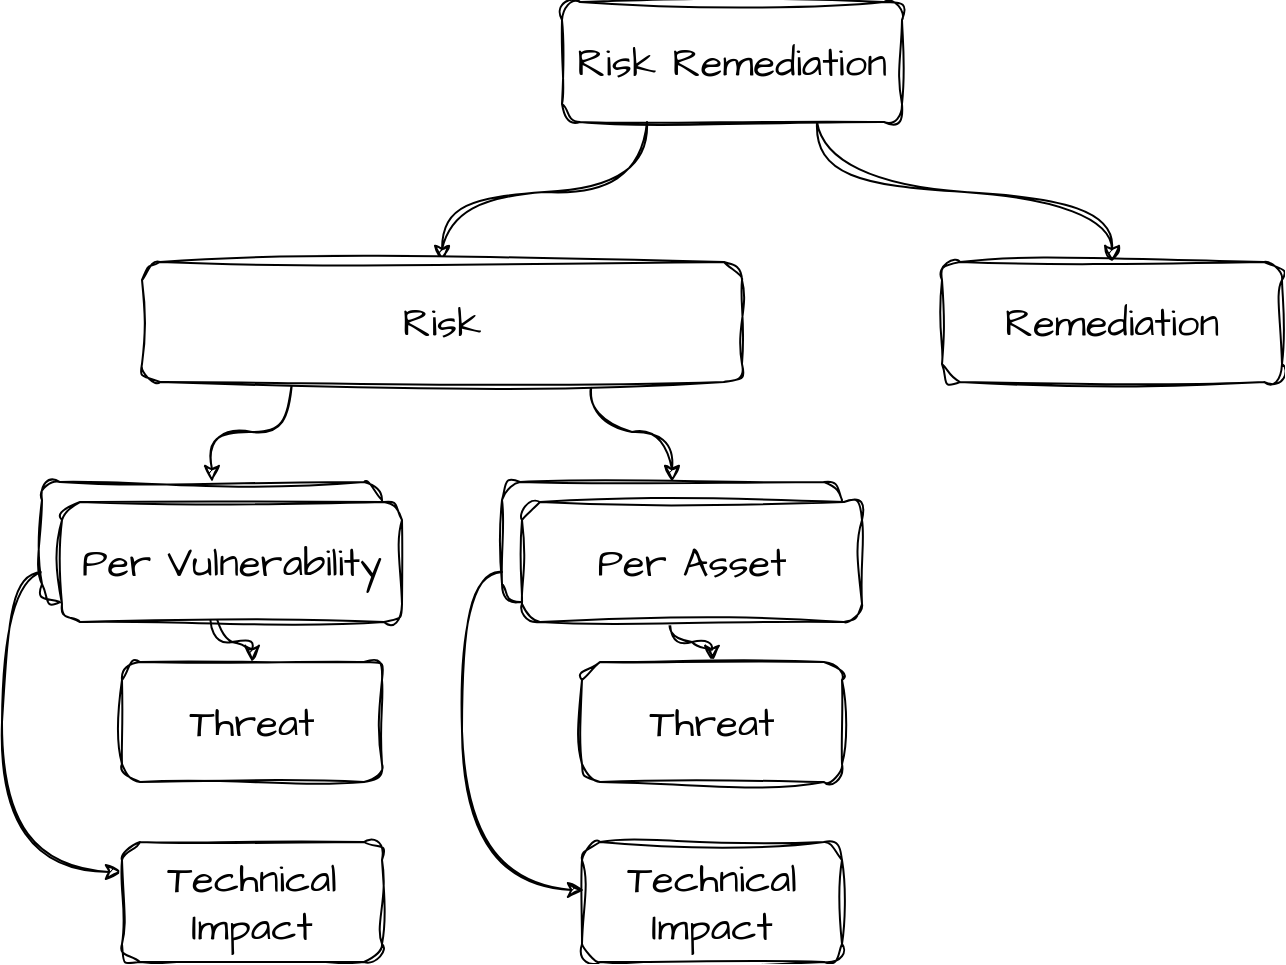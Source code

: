 <mxfile version="24.5.3" type="device" pages="3">
  <diagram name="Page-1" id="23SBk93itfsfiYVL0jfV">
    <mxGraphModel dx="1147" dy="698" grid="1" gridSize="10" guides="1" tooltips="1" connect="1" arrows="1" fold="1" page="1" pageScale="1" pageWidth="850" pageHeight="1100" math="0" shadow="0">
      <root>
        <mxCell id="0" />
        <mxCell id="1" parent="0" />
        <mxCell id="aJJG_re9XxBvTtUrOFeJ-7" style="edgeStyle=orthogonalEdgeStyle;curved=1;rounded=0;sketch=1;hachureGap=4;jiggle=2;curveFitting=1;orthogonalLoop=1;jettySize=auto;html=1;exitX=0.75;exitY=1;exitDx=0;exitDy=0;strokeColor=default;align=center;verticalAlign=middle;fontFamily=Architects Daughter;fontSource=https%3A%2F%2Ffonts.googleapis.com%2Fcss%3Ffamily%3DArchitects%2BDaughter;fontSize=11;fontColor=default;labelBackgroundColor=default;endArrow=classic;" parent="1" source="aJJG_re9XxBvTtUrOFeJ-1" target="aJJG_re9XxBvTtUrOFeJ-4" edge="1">
          <mxGeometry relative="1" as="geometry" />
        </mxCell>
        <mxCell id="aJJG_re9XxBvTtUrOFeJ-20" style="edgeStyle=orthogonalEdgeStyle;curved=1;rounded=0;sketch=1;hachureGap=4;jiggle=2;curveFitting=1;orthogonalLoop=1;jettySize=auto;html=1;exitX=0.25;exitY=1;exitDx=0;exitDy=0;strokeColor=default;align=center;verticalAlign=middle;fontFamily=Architects Daughter;fontSource=https%3A%2F%2Ffonts.googleapis.com%2Fcss%3Ffamily%3DArchitects%2BDaughter;fontSize=11;fontColor=default;labelBackgroundColor=default;endArrow=classic;" parent="1" source="aJJG_re9XxBvTtUrOFeJ-1" target="aJJG_re9XxBvTtUrOFeJ-19" edge="1">
          <mxGeometry relative="1" as="geometry" />
        </mxCell>
        <mxCell id="aJJG_re9XxBvTtUrOFeJ-1" value="Risk Remediation" style="rounded=1;whiteSpace=wrap;html=1;sketch=1;hachureGap=4;jiggle=2;curveFitting=1;fontFamily=Architects Daughter;fontSource=https%3A%2F%2Ffonts.googleapis.com%2Fcss%3Ffamily%3DArchitects%2BDaughter;fontSize=20;" parent="1" vertex="1">
          <mxGeometry x="340" y="190" width="170" height="60" as="geometry" />
        </mxCell>
        <mxCell id="aJJG_re9XxBvTtUrOFeJ-13" style="edgeStyle=orthogonalEdgeStyle;curved=1;rounded=0;sketch=1;hachureGap=4;jiggle=2;curveFitting=1;orthogonalLoop=1;jettySize=auto;html=1;exitX=0.5;exitY=1;exitDx=0;exitDy=0;strokeColor=default;align=center;verticalAlign=middle;fontFamily=Architects Daughter;fontSource=https%3A%2F%2Ffonts.googleapis.com%2Fcss%3Ffamily%3DArchitects%2BDaughter;fontSize=11;fontColor=default;labelBackgroundColor=default;endArrow=classic;" parent="1" source="aJJG_re9XxBvTtUrOFeJ-2" target="aJJG_re9XxBvTtUrOFeJ-9" edge="1">
          <mxGeometry relative="1" as="geometry" />
        </mxCell>
        <mxCell id="aJJG_re9XxBvTtUrOFeJ-14" style="edgeStyle=orthogonalEdgeStyle;curved=1;rounded=0;sketch=1;hachureGap=4;jiggle=2;curveFitting=1;orthogonalLoop=1;jettySize=auto;html=1;exitX=0;exitY=0.75;exitDx=0;exitDy=0;entryX=0;entryY=0.25;entryDx=0;entryDy=0;strokeColor=default;align=center;verticalAlign=middle;fontFamily=Architects Daughter;fontSource=https%3A%2F%2Ffonts.googleapis.com%2Fcss%3Ffamily%3DArchitects%2BDaughter;fontSize=11;fontColor=default;labelBackgroundColor=default;endArrow=classic;" parent="1" source="aJJG_re9XxBvTtUrOFeJ-2" target="aJJG_re9XxBvTtUrOFeJ-10" edge="1">
          <mxGeometry relative="1" as="geometry" />
        </mxCell>
        <mxCell id="aJJG_re9XxBvTtUrOFeJ-2" value="Per Vulnerability" style="rounded=1;whiteSpace=wrap;html=1;sketch=1;hachureGap=4;jiggle=2;curveFitting=1;fontFamily=Architects Daughter;fontSource=https%3A%2F%2Ffonts.googleapis.com%2Fcss%3Ffamily%3DArchitects%2BDaughter;fontSize=20;" parent="1" vertex="1">
          <mxGeometry x="80" y="430" width="170" height="60" as="geometry" />
        </mxCell>
        <mxCell id="aJJG_re9XxBvTtUrOFeJ-16" style="edgeStyle=orthogonalEdgeStyle;curved=1;rounded=0;sketch=1;hachureGap=4;jiggle=2;curveFitting=1;orthogonalLoop=1;jettySize=auto;html=1;exitX=0.5;exitY=1;exitDx=0;exitDy=0;strokeColor=default;align=center;verticalAlign=middle;fontFamily=Architects Daughter;fontSource=https%3A%2F%2Ffonts.googleapis.com%2Fcss%3Ffamily%3DArchitects%2BDaughter;fontSize=11;fontColor=default;labelBackgroundColor=default;endArrow=classic;" parent="1" source="aJJG_re9XxBvTtUrOFeJ-3" target="aJJG_re9XxBvTtUrOFeJ-11" edge="1">
          <mxGeometry relative="1" as="geometry" />
        </mxCell>
        <mxCell id="aJJG_re9XxBvTtUrOFeJ-3" value="Per Asset" style="rounded=1;whiteSpace=wrap;html=1;sketch=1;hachureGap=4;jiggle=2;curveFitting=1;fontFamily=Architects Daughter;fontSource=https%3A%2F%2Ffonts.googleapis.com%2Fcss%3Ffamily%3DArchitects%2BDaughter;fontSize=20;" parent="1" vertex="1">
          <mxGeometry x="310" y="430" width="170" height="60" as="geometry" />
        </mxCell>
        <mxCell id="aJJG_re9XxBvTtUrOFeJ-4" value="Remediation" style="rounded=1;whiteSpace=wrap;html=1;sketch=1;hachureGap=4;jiggle=2;curveFitting=1;fontFamily=Architects Daughter;fontSource=https%3A%2F%2Ffonts.googleapis.com%2Fcss%3Ffamily%3DArchitects%2BDaughter;fontSize=20;" parent="1" vertex="1">
          <mxGeometry x="530" y="320" width="170" height="60" as="geometry" />
        </mxCell>
        <mxCell id="aJJG_re9XxBvTtUrOFeJ-9" value="Threat" style="rounded=1;whiteSpace=wrap;html=1;sketch=1;hachureGap=4;jiggle=2;curveFitting=1;fontFamily=Architects Daughter;fontSource=https%3A%2F%2Ffonts.googleapis.com%2Fcss%3Ffamily%3DArchitects%2BDaughter;fontSize=20;" parent="1" vertex="1">
          <mxGeometry x="120" y="520" width="130" height="60" as="geometry" />
        </mxCell>
        <mxCell id="aJJG_re9XxBvTtUrOFeJ-10" value="Technical&lt;div&gt;Impact&lt;/div&gt;" style="rounded=1;whiteSpace=wrap;html=1;sketch=1;hachureGap=4;jiggle=2;curveFitting=1;fontFamily=Architects Daughter;fontSource=https%3A%2F%2Ffonts.googleapis.com%2Fcss%3Ffamily%3DArchitects%2BDaughter;fontSize=20;" parent="1" vertex="1">
          <mxGeometry x="120" y="610" width="130" height="60" as="geometry" />
        </mxCell>
        <mxCell id="aJJG_re9XxBvTtUrOFeJ-11" value="Threat" style="rounded=1;whiteSpace=wrap;html=1;sketch=1;hachureGap=4;jiggle=2;curveFitting=1;fontFamily=Architects Daughter;fontSource=https%3A%2F%2Ffonts.googleapis.com%2Fcss%3Ffamily%3DArchitects%2BDaughter;fontSize=20;" parent="1" vertex="1">
          <mxGeometry x="350" y="520" width="130" height="60" as="geometry" />
        </mxCell>
        <mxCell id="aJJG_re9XxBvTtUrOFeJ-12" value="Technical&lt;div&gt;Impact&lt;/div&gt;" style="rounded=1;whiteSpace=wrap;html=1;sketch=1;hachureGap=4;jiggle=2;curveFitting=1;fontFamily=Architects Daughter;fontSource=https%3A%2F%2Ffonts.googleapis.com%2Fcss%3Ffamily%3DArchitects%2BDaughter;fontSize=20;" parent="1" vertex="1">
          <mxGeometry x="350" y="610" width="130" height="60" as="geometry" />
        </mxCell>
        <mxCell id="aJJG_re9XxBvTtUrOFeJ-15" style="edgeStyle=orthogonalEdgeStyle;curved=1;rounded=0;sketch=1;hachureGap=4;jiggle=2;curveFitting=1;orthogonalLoop=1;jettySize=auto;html=1;exitX=0;exitY=0.75;exitDx=0;exitDy=0;entryX=0.008;entryY=0.4;entryDx=0;entryDy=0;entryPerimeter=0;strokeColor=default;align=center;verticalAlign=middle;fontFamily=Architects Daughter;fontSource=https%3A%2F%2Ffonts.googleapis.com%2Fcss%3Ffamily%3DArchitects%2BDaughter;fontSize=11;fontColor=default;labelBackgroundColor=default;endArrow=classic;" parent="1" source="aJJG_re9XxBvTtUrOFeJ-3" target="aJJG_re9XxBvTtUrOFeJ-12" edge="1">
          <mxGeometry relative="1" as="geometry" />
        </mxCell>
        <mxCell id="aJJG_re9XxBvTtUrOFeJ-17" value="Per Vulnerability" style="rounded=1;whiteSpace=wrap;html=1;sketch=1;hachureGap=4;jiggle=2;curveFitting=1;fontFamily=Architects Daughter;fontSource=https%3A%2F%2Ffonts.googleapis.com%2Fcss%3Ffamily%3DArchitects%2BDaughter;fontSize=20;" parent="1" vertex="1">
          <mxGeometry x="90" y="440" width="170" height="60" as="geometry" />
        </mxCell>
        <mxCell id="aJJG_re9XxBvTtUrOFeJ-18" value="Per Asset" style="rounded=1;whiteSpace=wrap;html=1;sketch=1;hachureGap=4;jiggle=2;curveFitting=1;fontFamily=Architects Daughter;fontSource=https%3A%2F%2Ffonts.googleapis.com%2Fcss%3Ffamily%3DArchitects%2BDaughter;fontSize=20;" parent="1" vertex="1">
          <mxGeometry x="320" y="440" width="170" height="60" as="geometry" />
        </mxCell>
        <mxCell id="aJJG_re9XxBvTtUrOFeJ-21" style="edgeStyle=orthogonalEdgeStyle;curved=1;rounded=0;sketch=1;hachureGap=4;jiggle=2;curveFitting=1;orthogonalLoop=1;jettySize=auto;html=1;exitX=0.25;exitY=1;exitDx=0;exitDy=0;entryX=0.5;entryY=0;entryDx=0;entryDy=0;strokeColor=default;align=center;verticalAlign=middle;fontFamily=Architects Daughter;fontSource=https%3A%2F%2Ffonts.googleapis.com%2Fcss%3Ffamily%3DArchitects%2BDaughter;fontSize=11;fontColor=default;labelBackgroundColor=default;endArrow=classic;" parent="1" source="aJJG_re9XxBvTtUrOFeJ-19" target="aJJG_re9XxBvTtUrOFeJ-2" edge="1">
          <mxGeometry relative="1" as="geometry" />
        </mxCell>
        <mxCell id="aJJG_re9XxBvTtUrOFeJ-22" style="edgeStyle=orthogonalEdgeStyle;curved=1;rounded=0;sketch=1;hachureGap=4;jiggle=2;curveFitting=1;orthogonalLoop=1;jettySize=auto;html=1;exitX=0.75;exitY=1;exitDx=0;exitDy=0;strokeColor=default;align=center;verticalAlign=middle;fontFamily=Architects Daughter;fontSource=https%3A%2F%2Ffonts.googleapis.com%2Fcss%3Ffamily%3DArchitects%2BDaughter;fontSize=11;fontColor=default;labelBackgroundColor=default;endArrow=classic;" parent="1" source="aJJG_re9XxBvTtUrOFeJ-19" target="aJJG_re9XxBvTtUrOFeJ-3" edge="1">
          <mxGeometry relative="1" as="geometry" />
        </mxCell>
        <mxCell id="aJJG_re9XxBvTtUrOFeJ-19" value="Risk" style="rounded=1;whiteSpace=wrap;html=1;sketch=1;hachureGap=4;jiggle=2;curveFitting=1;fontFamily=Architects Daughter;fontSource=https%3A%2F%2Ffonts.googleapis.com%2Fcss%3Ffamily%3DArchitects%2BDaughter;fontSize=20;" parent="1" vertex="1">
          <mxGeometry x="130" y="320" width="300" height="60" as="geometry" />
        </mxCell>
      </root>
    </mxGraphModel>
  </diagram>
  <diagram id="hvkYTblnm0WrJLl_XLHI" name="Page-2">
    <mxGraphModel dx="2117" dy="2389" grid="1" gridSize="10" guides="1" tooltips="1" connect="1" arrows="1" fold="1" page="1" pageScale="1" pageWidth="850" pageHeight="1100" math="0" shadow="0">
      <root>
        <mxCell id="0" />
        <mxCell id="1" parent="0" />
        <mxCell id="Lb-A-IyQ3CfcTRYKfiN3-14" value="Can lead to a vulnerability" style="edgeStyle=orthogonalEdgeStyle;rounded=0;orthogonalLoop=1;jettySize=auto;html=1;exitX=0.5;exitY=1;exitDx=0;exitDy=0;fontFamily=Gloria Hallelujah;fontSource=https%3A%2F%2Ffonts.googleapis.com%2Fcss%3Ffamily%3DGloria%2BHallelujah;fontSize=20;fontColor=default;flowAnimation=1;strokeWidth=2;" parent="1" source="Lb-A-IyQ3CfcTRYKfiN3-1" target="Lb-A-IyQ3CfcTRYKfiN3-2" edge="1">
          <mxGeometry relative="1" as="geometry" />
        </mxCell>
        <mxCell id="Lb-A-IyQ3CfcTRYKfiN3-1" value="Weakness&lt;div&gt;Mistake&lt;/div&gt;" style="rounded=0;whiteSpace=wrap;html=1;sketch=1;curveFitting=1;jiggle=2;fontFamily=Gloria Hallelujah;fontSource=https%3A%2F%2Ffonts.googleapis.com%2Fcss%3Ffamily%3DGloria%2BHallelujah;fontSize=20;" parent="1" vertex="1">
          <mxGeometry x="115" y="10" width="160" height="150" as="geometry" />
        </mxCell>
        <mxCell id="Lb-A-IyQ3CfcTRYKfiN3-15" value="which can be exploited by an attacker" style="edgeStyle=orthogonalEdgeStyle;rounded=0;orthogonalLoop=1;jettySize=auto;html=1;exitX=0.5;exitY=1;exitDx=0;exitDy=0;entryX=0.5;entryY=0;entryDx=0;entryDy=0;strokeColor=default;strokeWidth=2;align=center;verticalAlign=middle;fontFamily=Gloria Hallelujah;fontSource=https%3A%2F%2Ffonts.googleapis.com%2Fcss%3Ffamily%3DGloria%2BHallelujah;fontSize=20;fontColor=default;labelBackgroundColor=default;endArrow=classic;flowAnimation=1;" parent="1" source="Lb-A-IyQ3CfcTRYKfiN3-2" target="Lb-A-IyQ3CfcTRYKfiN3-3" edge="1">
          <mxGeometry relative="1" as="geometry" />
        </mxCell>
        <mxCell id="Lb-A-IyQ3CfcTRYKfiN3-2" value="Vulnerability" style="rounded=0;whiteSpace=wrap;html=1;sketch=1;curveFitting=1;jiggle=2;fontFamily=Gloria Hallelujah;fontSource=https%3A%2F%2Ffonts.googleapis.com%2Fcss%3Ffamily%3DGloria%2BHallelujah;fontSize=20;" parent="1" vertex="1">
          <mxGeometry x="112.5" y="240" width="165" height="270" as="geometry" />
        </mxCell>
        <mxCell id="Lb-A-IyQ3CfcTRYKfiN3-16" value="which can lead to" style="edgeStyle=orthogonalEdgeStyle;rounded=0;orthogonalLoop=1;jettySize=auto;html=1;exitX=0.5;exitY=1;exitDx=0;exitDy=0;entryX=0.5;entryY=0;entryDx=0;entryDy=0;strokeColor=default;strokeWidth=2;align=center;verticalAlign=middle;fontFamily=Gloria Hallelujah;fontSource=https%3A%2F%2Ffonts.googleapis.com%2Fcss%3Ffamily%3DGloria%2BHallelujah;fontSize=20;fontColor=default;labelBackgroundColor=default;endArrow=classic;flowAnimation=1;" parent="1" source="Lb-A-IyQ3CfcTRYKfiN3-3" target="Lb-A-IyQ3CfcTRYKfiN3-4" edge="1">
          <mxGeometry relative="1" as="geometry" />
        </mxCell>
        <mxCell id="Lb-A-IyQ3CfcTRYKfiN3-3" value="Exploit" style="rounded=0;whiteSpace=wrap;html=1;sketch=1;curveFitting=1;jiggle=2;fontFamily=Gloria Hallelujah;fontSource=https%3A%2F%2Ffonts.googleapis.com%2Fcss%3Ffamily%3DGloria%2BHallelujah;fontSize=20;" parent="1" vertex="1">
          <mxGeometry x="112.5" y="600" width="165" height="80" as="geometry" />
        </mxCell>
        <mxCell id="Lb-A-IyQ3CfcTRYKfiN3-17" value="which can result in" style="edgeStyle=orthogonalEdgeStyle;rounded=0;orthogonalLoop=1;jettySize=auto;html=1;exitX=0.5;exitY=1;exitDx=0;exitDy=0;entryX=0.5;entryY=0;entryDx=0;entryDy=0;strokeColor=default;strokeWidth=2;align=center;verticalAlign=middle;fontFamily=Gloria Hallelujah;fontSource=https%3A%2F%2Ffonts.googleapis.com%2Fcss%3Ffamily%3DGloria%2BHallelujah;fontSize=20;fontColor=default;labelBackgroundColor=default;endArrow=classic;flowAnimation=1;" parent="1" source="Lb-A-IyQ3CfcTRYKfiN3-4" target="Lb-A-IyQ3CfcTRYKfiN3-5" edge="1">
          <mxGeometry relative="1" as="geometry" />
        </mxCell>
        <mxCell id="Lb-A-IyQ3CfcTRYKfiN3-4" value="Technical Impact" style="rounded=0;whiteSpace=wrap;html=1;sketch=1;curveFitting=1;jiggle=2;fontFamily=Gloria Hallelujah;fontSource=https%3A%2F%2Ffonts.googleapis.com%2Fcss%3Ffamily%3DGloria%2BHallelujah;fontSize=20;" parent="1" vertex="1">
          <mxGeometry x="112.5" y="780" width="165" height="200" as="geometry" />
        </mxCell>
        <mxCell id="Lb-A-IyQ3CfcTRYKfiN3-5" value="Business&lt;div&gt;Impact&lt;/div&gt;" style="rounded=0;whiteSpace=wrap;html=1;sketch=1;curveFitting=1;jiggle=2;fontFamily=Gloria Hallelujah;fontSource=https%3A%2F%2Ffonts.googleapis.com%2Fcss%3Ffamily%3DGloria%2BHallelujah;fontSize=20;" parent="1" vertex="1">
          <mxGeometry x="112.5" y="1060" width="165" height="60" as="geometry" />
        </mxCell>
        <mxCell id="Lb-A-IyQ3CfcTRYKfiN3-6" value="&lt;div&gt;CWE&lt;/div&gt;&lt;div&gt;Common&amp;nbsp;&lt;span style=&quot;background-color: initial;&quot;&gt;Weakness&lt;/span&gt;&lt;/div&gt;&lt;div&gt;Enumeration&lt;/div&gt;" style="rounded=0;whiteSpace=wrap;html=1;sketch=1;curveFitting=1;jiggle=2;fontFamily=Gloria Hallelujah;fontSource=https%3A%2F%2Ffonts.googleapis.com%2Fcss%3Ffamily%3DGloria%2BHallelujah;fontSize=20;" parent="1" vertex="1">
          <mxGeometry x="350" y="10" width="230" height="150" as="geometry" />
        </mxCell>
        <mxCell id="Lb-A-IyQ3CfcTRYKfiN3-11" value="CVE&lt;div&gt;Common Vulnerability&lt;/div&gt;&lt;div&gt;and Exposures&lt;/div&gt;" style="rounded=0;whiteSpace=wrap;html=1;sketch=1;curveFitting=1;jiggle=2;fontFamily=Gloria Hallelujah;fontSource=https%3A%2F%2Ffonts.googleapis.com%2Fcss%3Ffamily%3DGloria%2BHallelujah;fontSize=20;" parent="1" vertex="1">
          <mxGeometry x="360" y="225" width="220" height="285" as="geometry" />
        </mxCell>
        <mxCell id="Lb-A-IyQ3CfcTRYKfiN3-12" value="CAPEC&lt;div&gt;Exploit Techniques&lt;/div&gt;" style="rounded=0;whiteSpace=wrap;html=1;sketch=1;curveFitting=1;jiggle=2;fontFamily=Gloria Hallelujah;fontSource=https%3A%2F%2Ffonts.googleapis.com%2Fcss%3Ffamily%3DGloria%2BHallelujah;fontSize=20;" parent="1" vertex="1">
          <mxGeometry x="360" y="600" width="220" height="80" as="geometry" />
        </mxCell>
        <mxCell id="Lb-A-IyQ3CfcTRYKfiN3-13" value="CAPEC&lt;div&gt;Technical Impact&lt;/div&gt;" style="rounded=0;whiteSpace=wrap;html=1;sketch=1;curveFitting=1;jiggle=2;fontFamily=Gloria Hallelujah;fontSource=https%3A%2F%2Ffonts.googleapis.com%2Fcss%3Ffamily%3DGloria%2BHallelujah;fontSize=20;" parent="1" vertex="1">
          <mxGeometry x="360" y="780" width="220" height="200" as="geometry" />
        </mxCell>
        <mxCell id="Lb-A-IyQ3CfcTRYKfiN3-18" value="Vulnerability" style="shape=process;whiteSpace=wrap;html=1;backgroundOutline=1;rounded=0;sketch=1;jiggle=2;curveFitting=1;strokeColor=default;align=center;verticalAlign=middle;fontFamily=Gloria Hallelujah;fontSource=https%3A%2F%2Ffonts.googleapis.com%2Fcss%3Ffamily%3DGloria%2BHallelujah;fontSize=20;fontColor=default;labelBackgroundColor=default;fillColor=default;" parent="1" vertex="1">
          <mxGeometry x="105" y="-80" width="180" height="60" as="geometry" />
        </mxCell>
        <mxCell id="Lb-A-IyQ3CfcTRYKfiN3-19" value="Standard" style="shape=process;whiteSpace=wrap;html=1;backgroundOutline=1;rounded=0;sketch=1;jiggle=2;curveFitting=1;strokeColor=default;align=center;verticalAlign=middle;fontFamily=Gloria Hallelujah;fontSource=https%3A%2F%2Ffonts.googleapis.com%2Fcss%3Ffamily%3DGloria%2BHallelujah;fontSize=20;fontColor=default;labelBackgroundColor=default;fillColor=default;" parent="1" vertex="1">
          <mxGeometry x="350" y="-80" width="230" height="60" as="geometry" />
        </mxCell>
        <mxCell id="p9wny-H3H-ej5OAYEU7u-1" value="" style="rounded=0;whiteSpace=wrap;html=1;sketch=1;jiggle=2;curveFitting=1;strokeColor=default;align=left;verticalAlign=middle;fontFamily=Gloria Hallelujah;fontSource=https%3A%2F%2Ffonts.googleapis.com%2Fcss%3Ffamily%3DGloria%2BHallelujah;fontSize=20;fontColor=default;fillColor=default;" vertex="1" parent="1">
          <mxGeometry x="1640" y="-55" width="1070" height="370" as="geometry" />
        </mxCell>
        <mxCell id="p9wny-H3H-ej5OAYEU7u-2" value="Web Application Firewall" style="rounded=0;whiteSpace=wrap;html=1;sketch=1;jiggle=2;curveFitting=1;strokeColor=default;align=center;verticalAlign=bottom;fontFamily=Gloria Hallelujah;fontSource=https%3A%2F%2Ffonts.googleapis.com%2Fcss%3Ffamily%3DGloria%2BHallelujah;fontSize=20;fontColor=default;fillColor=default;" vertex="1" parent="1">
          <mxGeometry x="1672.5" y="5" width="150" height="275" as="geometry" />
        </mxCell>
        <mxCell id="p9wny-H3H-ej5OAYEU7u-5" value="Web Application" style="rounded=0;whiteSpace=wrap;html=1;sketch=1;jiggle=2;curveFitting=1;strokeColor=default;align=center;verticalAlign=bottom;fontFamily=Gloria Hallelujah;fontSource=https%3A%2F%2Ffonts.googleapis.com%2Fcss%3Ffamily%3DGloria%2BHallelujah;fontSize=20;fontColor=default;fillColor=default;" vertex="1" parent="1">
          <mxGeometry x="1920" y="5" width="340" height="275" as="geometry" />
        </mxCell>
        <mxCell id="p9wny-H3H-ej5OAYEU7u-8" value="Data Tier" style="rounded=0;whiteSpace=wrap;html=1;sketch=1;jiggle=2;curveFitting=1;strokeColor=default;align=center;verticalAlign=bottom;fontFamily=Gloria Hallelujah;fontSource=https%3A%2F%2Ffonts.googleapis.com%2Fcss%3Ffamily%3DGloria%2BHallelujah;fontSize=20;fontColor=default;fillColor=default;" vertex="1" parent="1">
          <mxGeometry x="2360" y="-20" width="310" height="300" as="geometry" />
        </mxCell>
        <mxCell id="p9wny-H3H-ej5OAYEU7u-20" value="Public&lt;div&gt;Clouds&lt;/div&gt;" style="ellipse;shape=cloud;whiteSpace=wrap;html=1;rounded=1;sketch=1;jiggle=2;curveFitting=1;strokeColor=default;align=center;verticalAlign=middle;fontFamily=Gloria Hallelujah;fontSource=https%3A%2F%2Ffonts.googleapis.com%2Fcss%3Ffamily%3DGloria%2BHallelujah;fontSize=20;fontColor=default;fillColor=default;" vertex="1" parent="1">
          <mxGeometry x="1580" y="-120" width="150" height="100" as="geometry" />
        </mxCell>
        <mxCell id="p9wny-H3H-ej5OAYEU7u-52" style="edgeStyle=orthogonalEdgeStyle;rounded=0;orthogonalLoop=1;jettySize=auto;html=1;strokeColor=default;strokeWidth=2;align=center;verticalAlign=middle;fontFamily=Gloria Hallelujah;fontSource=https%3A%2F%2Ffonts.googleapis.com%2Fcss%3Ffamily%3DGloria%2BHallelujah;fontSize=20;fontColor=default;labelBackgroundColor=default;endArrow=classic;flowAnimation=1;curved=1;" edge="1" parent="1" source="p9wny-H3H-ej5OAYEU7u-21" target="p9wny-H3H-ej5OAYEU7u-24">
          <mxGeometry relative="1" as="geometry" />
        </mxCell>
        <mxCell id="p9wny-H3H-ej5OAYEU7u-21" value="App Gateway&lt;div&gt;with WAF&lt;/div&gt;" style="image;aspect=fixed;html=1;points=[];align=center;fontSize=16;image=img/lib/azure2/networking/Application_Gateways.svg;rounded=1;sketch=1;jiggle=2;curveFitting=1;strokeColor=default;verticalAlign=middle;fontFamily=Gloria Hallelujah;fontSource=https%3A%2F%2Ffonts.googleapis.com%2Fcss%3Ffamily%3DGloria%2BHallelujah;fontColor=default;fillColor=default;" vertex="1" parent="1">
          <mxGeometry x="1716" y="57" width="64" height="64" as="geometry" />
        </mxCell>
        <mxCell id="p9wny-H3H-ej5OAYEU7u-22" value="CDN (Edge)" style="rounded=0;whiteSpace=wrap;html=1;sketch=1;jiggle=2;curveFitting=1;strokeColor=default;align=center;verticalAlign=bottom;fontFamily=Gloria Hallelujah;fontSource=https%3A%2F%2Ffonts.googleapis.com%2Fcss%3Ffamily%3DGloria%2BHallelujah;fontSize=20;fontColor=default;fillColor=default;" vertex="1" parent="1">
          <mxGeometry x="1420" y="5" width="150" height="275" as="geometry" />
        </mxCell>
        <mxCell id="p9wny-H3H-ej5OAYEU7u-51" style="edgeStyle=orthogonalEdgeStyle;rounded=0;orthogonalLoop=1;jettySize=auto;html=1;strokeColor=default;strokeWidth=2;align=center;verticalAlign=middle;fontFamily=Gloria Hallelujah;fontSource=https%3A%2F%2Ffonts.googleapis.com%2Fcss%3Ffamily%3DGloria%2BHallelujah;fontSize=20;fontColor=default;labelBackgroundColor=default;endArrow=classic;flowAnimation=1;" edge="1" parent="1" source="p9wny-H3H-ej5OAYEU7u-23" target="p9wny-H3H-ej5OAYEU7u-21">
          <mxGeometry relative="1" as="geometry" />
        </mxCell>
        <mxCell id="p9wny-H3H-ej5OAYEU7u-23" value="Front Door&lt;div style=&quot;font-size: 16px;&quot;&gt;with WAF&lt;/div&gt;" style="image;aspect=fixed;html=1;points=[];align=center;fontSize=16;image=img/lib/azure2/networking/Front_Doors.svg;rounded=1;sketch=1;jiggle=2;curveFitting=1;strokeColor=default;verticalAlign=middle;fontFamily=Gloria Hallelujah;fontSource=https%3A%2F%2Ffonts.googleapis.com%2Fcss%3Ffamily%3DGloria%2BHallelujah;fontColor=default;fillColor=default;" vertex="1" parent="1">
          <mxGeometry x="1461" y="59" width="68" height="60" as="geometry" />
        </mxCell>
        <mxCell id="p9wny-H3H-ej5OAYEU7u-53" style="edgeStyle=orthogonalEdgeStyle;rounded=0;orthogonalLoop=1;jettySize=auto;html=1;exitX=1;exitY=0.5;exitDx=0;exitDy=0;strokeColor=default;strokeWidth=2;align=center;verticalAlign=middle;fontFamily=Gloria Hallelujah;fontSource=https%3A%2F%2Ffonts.googleapis.com%2Fcss%3Ffamily%3DGloria%2BHallelujah;fontSize=20;fontColor=default;labelBackgroundColor=default;endArrow=classic;flowAnimation=1;" edge="1" parent="1" source="p9wny-H3H-ej5OAYEU7u-24" target="p9wny-H3H-ej5OAYEU7u-8">
          <mxGeometry relative="1" as="geometry" />
        </mxCell>
        <mxCell id="p9wny-H3H-ej5OAYEU7u-24" value="Container Platform" style="rounded=0;whiteSpace=wrap;html=1;sketch=1;jiggle=2;curveFitting=1;strokeColor=default;align=center;verticalAlign=bottom;fontFamily=Gloria Hallelujah;fontSource=https%3A%2F%2Ffonts.googleapis.com%2Fcss%3Ffamily%3DGloria%2BHallelujah;fontSize=20;fontColor=default;fillColor=default;" vertex="1" parent="1">
          <mxGeometry x="1940" y="35" width="300" height="191.5" as="geometry" />
        </mxCell>
        <mxCell id="p9wny-H3H-ej5OAYEU7u-25" value="" style="image;aspect=fixed;html=1;points=[];align=center;fontSize=12;image=img/lib/azure2/containers/Kubernetes_Services.svg;rounded=1;sketch=1;jiggle=2;curveFitting=1;strokeColor=default;verticalAlign=middle;fontFamily=Gloria Hallelujah;fontSource=https%3A%2F%2Ffonts.googleapis.com%2Fcss%3Ffamily%3DGloria%2BHallelujah;fontColor=default;fillColor=default;" vertex="1" parent="1">
          <mxGeometry x="2200" y="185" width="68" height="60" as="geometry" />
        </mxCell>
        <mxCell id="p9wny-H3H-ej5OAYEU7u-26" value="" style="image;aspect=fixed;html=1;points=[];align=center;fontSize=12;image=img/lib/azure2/compute/VM_Scale_Sets.svg;rounded=1;sketch=1;jiggle=2;curveFitting=1;strokeColor=default;verticalAlign=middle;fontFamily=Gloria Hallelujah;fontSource=https%3A%2F%2Ffonts.googleapis.com%2Fcss%3Ffamily%3DGloria%2BHallelujah;fontColor=default;fillColor=default;" vertex="1" parent="1">
          <mxGeometry x="2018.33" y="119" width="70" height="70" as="geometry" />
        </mxCell>
        <mxCell id="p9wny-H3H-ej5OAYEU7u-27" value="" style="aspect=fixed;sketch=0;html=1;dashed=0;whitespace=wrap;verticalLabelPosition=bottom;verticalAlign=top;fillColor=#2875E2;strokeColor=#ffffff;points=[[0.005,0.63,0],[0.1,0.2,0],[0.9,0.2,0],[0.5,0,0],[0.995,0.63,0],[0.72,0.99,0],[0.5,1,0],[0.28,0.99,0]];shape=mxgraph.kubernetes.icon2;kubernetesLabel=1;prIcon=pod;rounded=1;jiggle=2;curveFitting=1;align=left;fontFamily=Gloria Hallelujah;fontSource=https%3A%2F%2Ffonts.googleapis.com%2Fcss%3Ffamily%3DGloria%2BHallelujah;fontSize=20;fontColor=default;" vertex="1" parent="1">
          <mxGeometry x="1960" y="45" width="58.33" height="56" as="geometry" />
        </mxCell>
        <mxCell id="p9wny-H3H-ej5OAYEU7u-28" value="" style="aspect=fixed;sketch=0;html=1;dashed=0;whitespace=wrap;verticalLabelPosition=bottom;verticalAlign=top;fillColor=#2875E2;strokeColor=#ffffff;points=[[0.005,0.63,0],[0.1,0.2,0],[0.9,0.2,0],[0.5,0,0],[0.995,0.63,0],[0.72,0.99,0],[0.5,1,0],[0.28,0.99,0]];shape=mxgraph.kubernetes.icon2;kubernetesLabel=1;prIcon=pod;rounded=1;jiggle=2;curveFitting=1;align=left;fontFamily=Gloria Hallelujah;fontSource=https%3A%2F%2Ffonts.googleapis.com%2Fcss%3Ffamily%3DGloria%2BHallelujah;fontSize=20;fontColor=default;" vertex="1" parent="1">
          <mxGeometry x="2030" y="45" width="58.33" height="56" as="geometry" />
        </mxCell>
        <mxCell id="p9wny-H3H-ej5OAYEU7u-29" value="" style="aspect=fixed;sketch=0;html=1;dashed=0;whitespace=wrap;verticalLabelPosition=bottom;verticalAlign=top;fillColor=#2875E2;strokeColor=#ffffff;points=[[0.005,0.63,0],[0.1,0.2,0],[0.9,0.2,0],[0.5,0,0],[0.995,0.63,0],[0.72,0.99,0],[0.5,1,0],[0.28,0.99,0]];shape=mxgraph.kubernetes.icon2;kubernetesLabel=1;prIcon=pod;rounded=1;jiggle=2;curveFitting=1;align=left;fontFamily=Gloria Hallelujah;fontSource=https%3A%2F%2Ffonts.googleapis.com%2Fcss%3Ffamily%3DGloria%2BHallelujah;fontSize=20;fontColor=default;" vertex="1" parent="1">
          <mxGeometry x="2095" y="45" width="58.33" height="56" as="geometry" />
        </mxCell>
        <mxCell id="p9wny-H3H-ej5OAYEU7u-30" value="" style="aspect=fixed;sketch=0;html=1;dashed=0;whitespace=wrap;verticalLabelPosition=bottom;verticalAlign=top;fillColor=#2875E2;strokeColor=#ffffff;points=[[0.005,0.63,0],[0.1,0.2,0],[0.9,0.2,0],[0.5,0,0],[0.995,0.63,0],[0.72,0.99,0],[0.5,1,0],[0.28,0.99,0]];shape=mxgraph.kubernetes.icon2;kubernetesLabel=1;prIcon=pod;rounded=1;jiggle=2;curveFitting=1;align=left;fontFamily=Gloria Hallelujah;fontSource=https%3A%2F%2Ffonts.googleapis.com%2Fcss%3Ffamily%3DGloria%2BHallelujah;fontSize=20;fontColor=default;" vertex="1" parent="1">
          <mxGeometry x="2165" y="45" width="58.33" height="56" as="geometry" />
        </mxCell>
        <mxCell id="p9wny-H3H-ej5OAYEU7u-31" value="&lt;span style=&quot;background-color: initial;&quot;&gt;Node&lt;/span&gt;&lt;div&gt;&lt;span style=&quot;background-color: initial;&quot;&gt;Pool&lt;/span&gt;&lt;/div&gt;" style="text;html=1;align=center;verticalAlign=middle;whiteSpace=wrap;rounded=0;fontFamily=Gloria Hallelujah;fontSource=https%3A%2F%2Ffonts.googleapis.com%2Fcss%3Ffamily%3DGloria%2BHallelujah;fontSize=20;fontColor=default;" vertex="1" parent="1">
          <mxGeometry x="2100" y="130" width="60" height="30" as="geometry" />
        </mxCell>
        <mxCell id="p9wny-H3H-ej5OAYEU7u-32" value="PaaS" style="rounded=0;whiteSpace=wrap;html=1;sketch=1;jiggle=2;curveFitting=1;strokeColor=default;align=center;verticalAlign=bottom;fontFamily=Gloria Hallelujah;fontSource=https%3A%2F%2Ffonts.googleapis.com%2Fcss%3Ffamily%3DGloria%2BHallelujah;fontSize=20;fontColor=default;fillColor=default;" vertex="1" parent="1">
          <mxGeometry x="2382.5" y="4" width="270" height="106" as="geometry" />
        </mxCell>
        <mxCell id="p9wny-H3H-ej5OAYEU7u-33" value="IaaS" style="rounded=0;whiteSpace=wrap;html=1;sketch=1;jiggle=2;curveFitting=1;strokeColor=default;align=center;verticalAlign=bottom;fontFamily=Gloria Hallelujah;fontSource=https%3A%2F%2Ffonts.googleapis.com%2Fcss%3Ffamily%3DGloria%2BHallelujah;fontSize=20;fontColor=default;fillColor=default;" vertex="1" parent="1">
          <mxGeometry x="2382.5" y="124" width="270" height="106" as="geometry" />
        </mxCell>
        <mxCell id="p9wny-H3H-ej5OAYEU7u-34" value="" style="image;aspect=fixed;html=1;points=[];align=center;fontSize=12;image=img/lib/azure2/databases/Azure_Database_MySQL_Server.svg;rounded=1;sketch=1;jiggle=2;curveFitting=1;strokeColor=default;verticalAlign=middle;fontFamily=Gloria Hallelujah;fontSource=https%3A%2F%2Ffonts.googleapis.com%2Fcss%3Ffamily%3DGloria%2BHallelujah;fontColor=default;fillColor=default;" vertex="1" parent="1">
          <mxGeometry x="2432.5" y="20" width="45" height="60" as="geometry" />
        </mxCell>
        <mxCell id="p9wny-H3H-ej5OAYEU7u-35" value="" style="image;aspect=fixed;html=1;points=[];align=center;fontSize=12;image=img/lib/azure2/databases/Azure_Database_PostgreSQL_Server.svg;rounded=1;sketch=1;jiggle=2;curveFitting=1;strokeColor=default;verticalAlign=middle;fontFamily=Gloria Hallelujah;fontSource=https%3A%2F%2Ffonts.googleapis.com%2Fcss%3Ffamily%3DGloria%2BHallelujah;fontColor=default;fillColor=default;" vertex="1" parent="1">
          <mxGeometry x="2492.5" y="20" width="45" height="60" as="geometry" />
        </mxCell>
        <mxCell id="p9wny-H3H-ej5OAYEU7u-36" value="" style="image;aspect=fixed;html=1;points=[];align=center;fontSize=12;image=img/lib/azure2/databases/SQL_Database.svg;rounded=1;sketch=1;jiggle=2;curveFitting=1;strokeColor=default;verticalAlign=middle;fontFamily=Gloria Hallelujah;fontSource=https%3A%2F%2Ffonts.googleapis.com%2Fcss%3Ffamily%3DGloria%2BHallelujah;fontColor=default;fillColor=default;" vertex="1" parent="1">
          <mxGeometry x="2552.5" y="20" width="45" height="60" as="geometry" />
        </mxCell>
        <mxCell id="p9wny-H3H-ej5OAYEU7u-37" value="" style="image;aspect=fixed;html=1;points=[];align=center;fontSize=12;image=img/lib/azure2/databases/SQL_Server.svg;rounded=1;sketch=1;jiggle=2;curveFitting=1;strokeColor=default;verticalAlign=middle;fontFamily=Gloria Hallelujah;fontSource=https%3A%2F%2Ffonts.googleapis.com%2Fcss%3Ffamily%3DGloria%2BHallelujah;fontColor=default;fillColor=default;" vertex="1" parent="1">
          <mxGeometry x="2552.5" y="145" width="58" height="58" as="geometry" />
        </mxCell>
        <mxCell id="p9wny-H3H-ej5OAYEU7u-38" value="" style="image;aspect=fixed;html=1;points=[];align=center;fontSize=12;image=img/lib/azure2/databases/Azure_SQL_VM.svg;rounded=1;sketch=1;jiggle=2;curveFitting=1;strokeColor=default;verticalAlign=middle;fontFamily=Gloria Hallelujah;fontSource=https%3A%2F%2Ffonts.googleapis.com%2Fcss%3Ffamily%3DGloria%2BHallelujah;fontColor=default;fillColor=default;" vertex="1" parent="1">
          <mxGeometry x="2432.5" y="149" width="53.33" height="50" as="geometry" />
        </mxCell>
        <mxCell id="p9wny-H3H-ej5OAYEU7u-39" style="edgeStyle=orthogonalEdgeStyle;rounded=0;orthogonalLoop=1;jettySize=auto;html=1;exitX=1;exitY=0.5;exitDx=0;exitDy=0;fontFamily=Gloria Hallelujah;fontSource=https%3A%2F%2Ffonts.googleapis.com%2Fcss%3Ffamily%3DGloria%2BHallelujah;fontSize=20;fontColor=default;sketch=1;curveFitting=1;jiggle=2;" edge="1" parent="1" source="p9wny-H3H-ej5OAYEU7u-3" target="p9wny-H3H-ej5OAYEU7u-6">
          <mxGeometry relative="1" as="geometry" />
        </mxCell>
        <mxCell id="p9wny-H3H-ej5OAYEU7u-54" style="edgeStyle=orthogonalEdgeStyle;rounded=0;orthogonalLoop=1;jettySize=auto;html=1;exitX=0.5;exitY=1;exitDx=0;exitDy=0;strokeColor=default;strokeWidth=2;align=center;verticalAlign=middle;fontFamily=Gloria Hallelujah;fontSource=https%3A%2F%2Ffonts.googleapis.com%2Fcss%3Ffamily%3DGloria%2BHallelujah;fontSize=20;fontColor=default;labelBackgroundColor=default;endArrow=oval;flowAnimation=1;dashed=1;dashPattern=1 2;endFill=0;" edge="1" parent="1" source="p9wny-H3H-ej5OAYEU7u-3" target="p9wny-H3H-ej5OAYEU7u-4">
          <mxGeometry relative="1" as="geometry" />
        </mxCell>
        <mxCell id="p9wny-H3H-ej5OAYEU7u-3" value="Weakness&amp;nbsp;&lt;span style=&quot;background-color: initial;&quot;&gt;Mistake&lt;/span&gt;" style="rounded=0;whiteSpace=wrap;html=1;sketch=1;curveFitting=1;jiggle=2;fontFamily=Gloria Hallelujah;fontSource=https%3A%2F%2Ffonts.googleapis.com%2Fcss%3Ffamily%3DGloria%2BHallelujah;fontSize=20;" vertex="1" parent="1">
          <mxGeometry x="1240" y="370" width="530" height="40" as="geometry" />
        </mxCell>
        <mxCell id="p9wny-H3H-ej5OAYEU7u-41" style="edgeStyle=orthogonalEdgeStyle;rounded=0;sketch=1;jiggle=2;curveFitting=1;orthogonalLoop=1;jettySize=auto;html=1;exitX=1;exitY=0.5;exitDx=0;exitDy=0;entryX=0;entryY=0.5;entryDx=0;entryDy=0;strokeColor=default;align=center;verticalAlign=middle;fontFamily=Gloria Hallelujah;fontSource=https%3A%2F%2Ffonts.googleapis.com%2Fcss%3Ffamily%3DGloria%2BHallelujah;fontSize=20;fontColor=default;labelBackgroundColor=default;endArrow=classic;" edge="1" parent="1" source="p9wny-H3H-ej5OAYEU7u-6" target="p9wny-H3H-ej5OAYEU7u-13">
          <mxGeometry relative="1" as="geometry" />
        </mxCell>
        <mxCell id="p9wny-H3H-ej5OAYEU7u-6" value="Vulnerability" style="rounded=0;whiteSpace=wrap;html=1;sketch=1;curveFitting=1;jiggle=2;fontFamily=Gloria Hallelujah;fontSource=https%3A%2F%2Ffonts.googleapis.com%2Fcss%3Ffamily%3DGloria%2BHallelujah;fontSize=20;" vertex="1" parent="1">
          <mxGeometry x="1860" y="370" width="150" height="40" as="geometry" />
        </mxCell>
        <mxCell id="p9wny-H3H-ej5OAYEU7u-42" style="edgeStyle=orthogonalEdgeStyle;rounded=0;sketch=1;jiggle=2;curveFitting=1;orthogonalLoop=1;jettySize=auto;html=1;exitX=1;exitY=0.5;exitDx=0;exitDy=0;entryX=0;entryY=0.5;entryDx=0;entryDy=0;strokeColor=default;align=center;verticalAlign=middle;fontFamily=Gloria Hallelujah;fontSource=https%3A%2F%2Ffonts.googleapis.com%2Fcss%3Ffamily%3DGloria%2BHallelujah;fontSize=20;fontColor=default;labelBackgroundColor=default;endArrow=classic;" edge="1" parent="1" source="p9wny-H3H-ej5OAYEU7u-13" target="p9wny-H3H-ej5OAYEU7u-15">
          <mxGeometry relative="1" as="geometry" />
        </mxCell>
        <mxCell id="p9wny-H3H-ej5OAYEU7u-13" value="Exploit" style="rounded=0;whiteSpace=wrap;html=1;sketch=1;curveFitting=1;jiggle=2;fontFamily=Gloria Hallelujah;fontSource=https%3A%2F%2Ffonts.googleapis.com%2Fcss%3Ffamily%3DGloria%2BHallelujah;fontSize=20;" vertex="1" parent="1">
          <mxGeometry x="2240" y="370" width="100" height="40" as="geometry" />
        </mxCell>
        <mxCell id="p9wny-H3H-ej5OAYEU7u-43" style="edgeStyle=orthogonalEdgeStyle;rounded=0;sketch=1;jiggle=2;curveFitting=1;orthogonalLoop=1;jettySize=auto;html=1;exitX=1;exitY=0.5;exitDx=0;exitDy=0;entryX=0;entryY=0.5;entryDx=0;entryDy=0;strokeColor=default;align=center;verticalAlign=middle;fontFamily=Gloria Hallelujah;fontSource=https%3A%2F%2Ffonts.googleapis.com%2Fcss%3Ffamily%3DGloria%2BHallelujah;fontSize=20;fontColor=default;labelBackgroundColor=default;endArrow=classic;" edge="1" parent="1" source="p9wny-H3H-ej5OAYEU7u-15" target="p9wny-H3H-ej5OAYEU7u-17">
          <mxGeometry relative="1" as="geometry" />
        </mxCell>
        <mxCell id="p9wny-H3H-ej5OAYEU7u-15" value="Technical Impact" style="rounded=0;whiteSpace=wrap;html=1;sketch=1;curveFitting=1;jiggle=2;fontFamily=Gloria Hallelujah;fontSource=https%3A%2F%2Ffonts.googleapis.com%2Fcss%3Ffamily%3DGloria%2BHallelujah;fontSize=20;" vertex="1" parent="1">
          <mxGeometry x="2430" y="370" width="240" height="40" as="geometry" />
        </mxCell>
        <mxCell id="p9wny-H3H-ej5OAYEU7u-17" value="Business&amp;nbsp;&lt;span style=&quot;background-color: initial;&quot;&gt;Impact&lt;/span&gt;" style="rounded=0;whiteSpace=wrap;html=1;sketch=1;curveFitting=1;jiggle=2;fontFamily=Gloria Hallelujah;fontSource=https%3A%2F%2Ffonts.googleapis.com%2Fcss%3Ffamily%3DGloria%2BHallelujah;fontSize=20;" vertex="1" parent="1">
          <mxGeometry x="2740" y="370" width="190" height="40" as="geometry" />
        </mxCell>
        <mxCell id="p9wny-H3H-ej5OAYEU7u-4" value="&lt;div&gt;CWE (&lt;span style=&quot;background-color: initial;&quot;&gt;Common&amp;nbsp;&lt;/span&gt;&lt;span style=&quot;background-color: initial;&quot;&gt;Weakness&amp;nbsp;&lt;/span&gt;&lt;span style=&quot;background-color: initial;&quot;&gt;Enumeration)&lt;/span&gt;&lt;/div&gt;" style="rounded=0;whiteSpace=wrap;html=1;sketch=1;curveFitting=1;jiggle=2;fontFamily=Gloria Hallelujah;fontSource=https%3A%2F%2Ffonts.googleapis.com%2Fcss%3Ffamily%3DGloria%2BHallelujah;fontSize=20;" vertex="1" parent="1">
          <mxGeometry x="1240" y="480" width="530" height="49.45" as="geometry" />
        </mxCell>
        <mxCell id="p9wny-H3H-ej5OAYEU7u-7" value="CVE&amp;nbsp;&lt;span style=&quot;background-color: initial;&quot;&gt;(Common Vulnerability&amp;nbsp;&lt;/span&gt;&lt;span style=&quot;background-color: initial;&quot;&gt;and Exposures)&lt;/span&gt;" style="rounded=0;whiteSpace=wrap;html=1;sketch=1;curveFitting=1;jiggle=2;fontFamily=Gloria Hallelujah;fontSource=https%3A%2F%2Ffonts.googleapis.com%2Fcss%3Ffamily%3DGloria%2BHallelujah;fontSize=20;" vertex="1" parent="1">
          <mxGeometry x="1780" y="480" width="430" height="49.45" as="geometry" />
        </mxCell>
        <mxCell id="p9wny-H3H-ej5OAYEU7u-14" value="CAPEC&lt;div&gt;Exploit Techniques&lt;/div&gt;" style="rounded=0;whiteSpace=wrap;html=1;sketch=1;curveFitting=1;jiggle=2;fontFamily=Gloria Hallelujah;fontSource=https%3A%2F%2Ffonts.googleapis.com%2Fcss%3Ffamily%3DGloria%2BHallelujah;fontSize=20;" vertex="1" parent="1">
          <mxGeometry x="2223.33" y="479.999" width="190" height="49.451" as="geometry" />
        </mxCell>
        <mxCell id="p9wny-H3H-ej5OAYEU7u-16" value="CAPEC&lt;div&gt;Technical Impact&lt;/div&gt;" style="rounded=0;whiteSpace=wrap;html=1;sketch=1;curveFitting=1;jiggle=2;fontFamily=Gloria Hallelujah;fontSource=https%3A%2F%2Ffonts.googleapis.com%2Fcss%3Ffamily%3DGloria%2BHallelujah;fontSize=20;" vertex="1" parent="1">
          <mxGeometry x="2422.5" y="479.999" width="255" height="49.451" as="geometry" />
        </mxCell>
        <mxCell id="p9wny-H3H-ej5OAYEU7u-48" value="Client" style="rounded=0;whiteSpace=wrap;html=1;sketch=1;jiggle=2;curveFitting=1;strokeColor=default;align=center;verticalAlign=bottom;fontFamily=Gloria Hallelujah;fontSource=https%3A%2F%2Ffonts.googleapis.com%2Fcss%3Ffamily%3DGloria%2BHallelujah;fontSize=20;fontColor=default;fillColor=default;" vertex="1" parent="1">
          <mxGeometry x="1240" y="7.5" width="100" height="275" as="geometry" />
        </mxCell>
        <mxCell id="p9wny-H3H-ej5OAYEU7u-50" style="edgeStyle=orthogonalEdgeStyle;rounded=0;orthogonalLoop=1;jettySize=auto;html=1;strokeColor=default;align=center;verticalAlign=middle;fontFamily=Gloria Hallelujah;fontSource=https%3A%2F%2Ffonts.googleapis.com%2Fcss%3Ffamily%3DGloria%2BHallelujah;fontSize=20;fontColor=default;labelBackgroundColor=default;endArrow=classic;flowAnimation=1;strokeWidth=2;" edge="1" parent="1" source="p9wny-H3H-ej5OAYEU7u-49" target="p9wny-H3H-ej5OAYEU7u-23">
          <mxGeometry relative="1" as="geometry" />
        </mxCell>
        <mxCell id="p9wny-H3H-ej5OAYEU7u-49" value="" style="image;sketch=0;aspect=fixed;html=1;points=[];align=center;fontSize=12;image=img/lib/mscae/Managed_Desktop.svg;rounded=1;jiggle=2;curveFitting=1;strokeColor=default;verticalAlign=middle;fontFamily=Gloria Hallelujah;fontSource=https%3A%2F%2Ffonts.googleapis.com%2Fcss%3Ffamily%3DGloria%2BHallelujah;fontColor=default;labelBackgroundColor=default;fillColor=default;" vertex="1" parent="1">
          <mxGeometry x="1265" y="71" width="50" height="36" as="geometry" />
        </mxCell>
        <mxCell id="p9wny-H3H-ej5OAYEU7u-80" style="edgeStyle=orthogonalEdgeStyle;rounded=0;sketch=1;jiggle=2;curveFitting=1;orthogonalLoop=1;jettySize=auto;html=1;exitX=0.5;exitY=1;exitDx=0;exitDy=0;strokeColor=default;strokeWidth=2;align=center;verticalAlign=middle;fontFamily=Gloria Hallelujah;fontSource=https%3A%2F%2Ffonts.googleapis.com%2Fcss%3Ffamily%3DGloria%2BHallelujah;fontSize=20;fontColor=default;labelBackgroundColor=default;endArrow=classic;flowAnimation=0;" edge="1" parent="1" source="p9wny-H3H-ej5OAYEU7u-55" target="p9wny-H3H-ej5OAYEU7u-57">
          <mxGeometry relative="1" as="geometry" />
        </mxCell>
        <mxCell id="p9wny-H3H-ej5OAYEU7u-55" value="Client" style="rounded=0;whiteSpace=wrap;html=1;sketch=1;jiggle=2;curveFitting=1;strokeColor=default;align=left;verticalAlign=middle;fontFamily=Gloria Hallelujah;fontSource=https%3A%2F%2Ffonts.googleapis.com%2Fcss%3Ffamily%3DGloria%2BHallelujah;fontSize=20;fontColor=default;fillColor=default;spacingLeft=21;" vertex="1" parent="1">
          <mxGeometry x="649" y="10" width="305" height="105" as="geometry" />
        </mxCell>
        <mxCell id="p9wny-H3H-ej5OAYEU7u-56" value="" style="image;sketch=0;aspect=fixed;html=1;points=[];align=center;fontSize=12;image=img/lib/mscae/Managed_Desktop.svg;rounded=1;jiggle=2;curveFitting=1;strokeColor=default;verticalAlign=middle;fontFamily=Gloria Hallelujah;fontSource=https%3A%2F%2Ffonts.googleapis.com%2Fcss%3Ffamily%3DGloria%2BHallelujah;fontColor=default;labelBackgroundColor=default;fillColor=default;" vertex="1" parent="1">
          <mxGeometry x="774" y="44.5" width="50" height="36" as="geometry" />
        </mxCell>
        <mxCell id="p9wny-H3H-ej5OAYEU7u-81" style="edgeStyle=orthogonalEdgeStyle;rounded=0;sketch=1;jiggle=2;curveFitting=1;orthogonalLoop=1;jettySize=auto;html=1;exitX=0.5;exitY=1;exitDx=0;exitDy=0;entryX=0.5;entryY=0;entryDx=0;entryDy=0;strokeColor=default;strokeWidth=2;align=center;verticalAlign=middle;fontFamily=Gloria Hallelujah;fontSource=https%3A%2F%2Ffonts.googleapis.com%2Fcss%3Ffamily%3DGloria%2BHallelujah;fontSize=20;fontColor=default;labelBackgroundColor=default;endArrow=classic;flowAnimation=0;" edge="1" parent="1" source="p9wny-H3H-ej5OAYEU7u-57" target="p9wny-H3H-ej5OAYEU7u-59">
          <mxGeometry relative="1" as="geometry" />
        </mxCell>
        <mxCell id="p9wny-H3H-ej5OAYEU7u-57" value="CDN&lt;div&gt;(Edge)&lt;/div&gt;" style="rounded=0;whiteSpace=wrap;html=1;sketch=1;jiggle=2;curveFitting=1;strokeColor=default;align=left;verticalAlign=middle;fontFamily=Gloria Hallelujah;fontSource=https%3A%2F%2Ffonts.googleapis.com%2Fcss%3Ffamily%3DGloria%2BHallelujah;fontSize=20;fontColor=default;fillColor=default;spacingLeft=21;" vertex="1" parent="1">
          <mxGeometry x="649" y="145" width="305" height="130" as="geometry" />
        </mxCell>
        <mxCell id="p9wny-H3H-ej5OAYEU7u-58" value="Front Door&lt;div style=&quot;font-size: 16px;&quot;&gt;with WAF&lt;/div&gt;" style="image;aspect=fixed;html=1;points=[];align=center;fontSize=16;image=img/lib/azure2/networking/Front_Doors.svg;rounded=1;sketch=1;jiggle=2;curveFitting=1;strokeColor=default;verticalAlign=middle;fontFamily=Gloria Hallelujah;fontSource=https%3A%2F%2Ffonts.googleapis.com%2Fcss%3Ffamily%3DGloria%2BHallelujah;fontColor=default;fillColor=default;" vertex="1" parent="1">
          <mxGeometry x="824" y="155" width="68" height="60" as="geometry" />
        </mxCell>
        <mxCell id="p9wny-H3H-ej5OAYEU7u-82" style="edgeStyle=orthogonalEdgeStyle;rounded=0;sketch=1;jiggle=2;curveFitting=1;orthogonalLoop=1;jettySize=auto;html=1;exitX=0.5;exitY=1;exitDx=0;exitDy=0;entryX=0.5;entryY=0;entryDx=0;entryDy=0;strokeColor=default;strokeWidth=2;align=center;verticalAlign=middle;fontFamily=Gloria Hallelujah;fontSource=https%3A%2F%2Ffonts.googleapis.com%2Fcss%3Ffamily%3DGloria%2BHallelujah;fontSize=20;fontColor=default;labelBackgroundColor=default;endArrow=classic;flowAnimation=0;" edge="1" parent="1" source="p9wny-H3H-ej5OAYEU7u-59" target="p9wny-H3H-ej5OAYEU7u-61">
          <mxGeometry relative="1" as="geometry" />
        </mxCell>
        <mxCell id="p9wny-H3H-ej5OAYEU7u-59" value="&lt;span style=&quot;text-align: center;&quot;&gt;Web&lt;/span&gt;&lt;div&gt;&lt;span style=&quot;text-align: center;&quot;&gt;Application&lt;/span&gt;&lt;div&gt;&lt;span style=&quot;text-align: center;&quot;&gt;Firewall&lt;/span&gt;&lt;br&gt;&lt;/div&gt;&lt;/div&gt;" style="rounded=0;whiteSpace=wrap;html=1;sketch=1;jiggle=2;curveFitting=1;strokeColor=default;align=left;verticalAlign=middle;fontFamily=Gloria Hallelujah;fontSource=https%3A%2F%2Ffonts.googleapis.com%2Fcss%3Ffamily%3DGloria%2BHallelujah;fontSize=20;fontColor=default;fillColor=default;spacingLeft=21;" vertex="1" parent="1">
          <mxGeometry x="649" y="315" width="305" height="150" as="geometry" />
        </mxCell>
        <mxCell id="p9wny-H3H-ej5OAYEU7u-60" value="App Gateway&lt;div&gt;with WAF&lt;/div&gt;" style="image;aspect=fixed;html=1;points=[];align=center;fontSize=16;image=img/lib/azure2/networking/Application_Gateways.svg;rounded=1;sketch=1;jiggle=2;curveFitting=1;strokeColor=default;verticalAlign=middle;fontFamily=Gloria Hallelujah;fontSource=https%3A%2F%2Ffonts.googleapis.com%2Fcss%3Ffamily%3DGloria%2BHallelujah;fontColor=default;fillColor=default;" vertex="1" parent="1">
          <mxGeometry x="824" y="335" width="64" height="64" as="geometry" />
        </mxCell>
        <mxCell id="p9wny-H3H-ej5OAYEU7u-83" style="edgeStyle=orthogonalEdgeStyle;rounded=0;sketch=1;jiggle=2;curveFitting=1;orthogonalLoop=1;jettySize=auto;html=1;exitX=0.5;exitY=1;exitDx=0;exitDy=0;entryX=0.5;entryY=0;entryDx=0;entryDy=0;strokeColor=default;strokeWidth=2;align=center;verticalAlign=middle;fontFamily=Gloria Hallelujah;fontSource=https%3A%2F%2Ffonts.googleapis.com%2Fcss%3Ffamily%3DGloria%2BHallelujah;fontSize=20;fontColor=default;labelBackgroundColor=default;endArrow=classic;flowAnimation=0;" edge="1" parent="1" source="p9wny-H3H-ej5OAYEU7u-61" target="p9wny-H3H-ej5OAYEU7u-70">
          <mxGeometry relative="1" as="geometry" />
        </mxCell>
        <mxCell id="p9wny-H3H-ej5OAYEU7u-61" value="Web Application" style="rounded=0;whiteSpace=wrap;html=1;sketch=1;jiggle=2;curveFitting=1;strokeColor=default;align=center;verticalAlign=bottom;fontFamily=Gloria Hallelujah;fontSource=https%3A%2F%2Ffonts.googleapis.com%2Fcss%3Ffamily%3DGloria%2BHallelujah;fontSize=20;fontColor=default;fillColor=default;" vertex="1" parent="1">
          <mxGeometry x="630" y="505" width="340" height="275" as="geometry" />
        </mxCell>
        <mxCell id="p9wny-H3H-ej5OAYEU7u-62" value="Container Platform" style="rounded=0;whiteSpace=wrap;html=1;sketch=1;jiggle=2;curveFitting=1;strokeColor=default;align=center;verticalAlign=bottom;fontFamily=Gloria Hallelujah;fontSource=https%3A%2F%2Ffonts.googleapis.com%2Fcss%3Ffamily%3DGloria%2BHallelujah;fontSize=20;fontColor=default;fillColor=default;" vertex="1" parent="1">
          <mxGeometry x="650" y="535" width="300" height="191.5" as="geometry" />
        </mxCell>
        <mxCell id="p9wny-H3H-ej5OAYEU7u-63" value="" style="image;aspect=fixed;html=1;points=[];align=center;fontSize=12;image=img/lib/azure2/containers/Kubernetes_Services.svg;rounded=1;sketch=1;jiggle=2;curveFitting=1;strokeColor=default;verticalAlign=middle;fontFamily=Gloria Hallelujah;fontSource=https%3A%2F%2Ffonts.googleapis.com%2Fcss%3Ffamily%3DGloria%2BHallelujah;fontColor=default;fillColor=default;" vertex="1" parent="1">
          <mxGeometry x="910" y="685" width="68" height="60" as="geometry" />
        </mxCell>
        <mxCell id="p9wny-H3H-ej5OAYEU7u-64" value="" style="image;aspect=fixed;html=1;points=[];align=center;fontSize=12;image=img/lib/azure2/compute/VM_Scale_Sets.svg;rounded=1;sketch=1;jiggle=2;curveFitting=1;strokeColor=default;verticalAlign=middle;fontFamily=Gloria Hallelujah;fontSource=https%3A%2F%2Ffonts.googleapis.com%2Fcss%3Ffamily%3DGloria%2BHallelujah;fontColor=default;fillColor=default;" vertex="1" parent="1">
          <mxGeometry x="728.33" y="619" width="70" height="70" as="geometry" />
        </mxCell>
        <mxCell id="p9wny-H3H-ej5OAYEU7u-65" value="" style="aspect=fixed;sketch=0;html=1;dashed=0;whitespace=wrap;verticalLabelPosition=bottom;verticalAlign=top;fillColor=#2875E2;strokeColor=#ffffff;points=[[0.005,0.63,0],[0.1,0.2,0],[0.9,0.2,0],[0.5,0,0],[0.995,0.63,0],[0.72,0.99,0],[0.5,1,0],[0.28,0.99,0]];shape=mxgraph.kubernetes.icon2;kubernetesLabel=1;prIcon=pod;rounded=1;jiggle=2;curveFitting=1;align=left;fontFamily=Gloria Hallelujah;fontSource=https%3A%2F%2Ffonts.googleapis.com%2Fcss%3Ffamily%3DGloria%2BHallelujah;fontSize=20;fontColor=default;" vertex="1" parent="1">
          <mxGeometry x="670" y="545" width="58.33" height="56" as="geometry" />
        </mxCell>
        <mxCell id="p9wny-H3H-ej5OAYEU7u-66" value="" style="aspect=fixed;sketch=0;html=1;dashed=0;whitespace=wrap;verticalLabelPosition=bottom;verticalAlign=top;fillColor=#2875E2;strokeColor=#ffffff;points=[[0.005,0.63,0],[0.1,0.2,0],[0.9,0.2,0],[0.5,0,0],[0.995,0.63,0],[0.72,0.99,0],[0.5,1,0],[0.28,0.99,0]];shape=mxgraph.kubernetes.icon2;kubernetesLabel=1;prIcon=pod;rounded=1;jiggle=2;curveFitting=1;align=left;fontFamily=Gloria Hallelujah;fontSource=https%3A%2F%2Ffonts.googleapis.com%2Fcss%3Ffamily%3DGloria%2BHallelujah;fontSize=20;fontColor=default;" vertex="1" parent="1">
          <mxGeometry x="740" y="545" width="58.33" height="56" as="geometry" />
        </mxCell>
        <mxCell id="p9wny-H3H-ej5OAYEU7u-67" value="" style="aspect=fixed;sketch=0;html=1;dashed=0;whitespace=wrap;verticalLabelPosition=bottom;verticalAlign=top;fillColor=#2875E2;strokeColor=#ffffff;points=[[0.005,0.63,0],[0.1,0.2,0],[0.9,0.2,0],[0.5,0,0],[0.995,0.63,0],[0.72,0.99,0],[0.5,1,0],[0.28,0.99,0]];shape=mxgraph.kubernetes.icon2;kubernetesLabel=1;prIcon=pod;rounded=1;jiggle=2;curveFitting=1;align=left;fontFamily=Gloria Hallelujah;fontSource=https%3A%2F%2Ffonts.googleapis.com%2Fcss%3Ffamily%3DGloria%2BHallelujah;fontSize=20;fontColor=default;" vertex="1" parent="1">
          <mxGeometry x="805" y="545" width="58.33" height="56" as="geometry" />
        </mxCell>
        <mxCell id="p9wny-H3H-ej5OAYEU7u-68" value="" style="aspect=fixed;sketch=0;html=1;dashed=0;whitespace=wrap;verticalLabelPosition=bottom;verticalAlign=top;fillColor=#2875E2;strokeColor=#ffffff;points=[[0.005,0.63,0],[0.1,0.2,0],[0.9,0.2,0],[0.5,0,0],[0.995,0.63,0],[0.72,0.99,0],[0.5,1,0],[0.28,0.99,0]];shape=mxgraph.kubernetes.icon2;kubernetesLabel=1;prIcon=pod;rounded=1;jiggle=2;curveFitting=1;align=left;fontFamily=Gloria Hallelujah;fontSource=https%3A%2F%2Ffonts.googleapis.com%2Fcss%3Ffamily%3DGloria%2BHallelujah;fontSize=20;fontColor=default;" vertex="1" parent="1">
          <mxGeometry x="875" y="545" width="58.33" height="56" as="geometry" />
        </mxCell>
        <mxCell id="p9wny-H3H-ej5OAYEU7u-69" value="&lt;span style=&quot;background-color: initial;&quot;&gt;Node&lt;/span&gt;&lt;div&gt;&lt;span style=&quot;background-color: initial;&quot;&gt;Pool&lt;/span&gt;&lt;/div&gt;" style="text;html=1;align=center;verticalAlign=middle;whiteSpace=wrap;rounded=0;fontFamily=Gloria Hallelujah;fontSource=https%3A%2F%2Ffonts.googleapis.com%2Fcss%3Ffamily%3DGloria%2BHallelujah;fontSize=20;fontColor=default;" vertex="1" parent="1">
          <mxGeometry x="810" y="630" width="60" height="30" as="geometry" />
        </mxCell>
        <mxCell id="p9wny-H3H-ej5OAYEU7u-70" value="Data Tier" style="rounded=0;whiteSpace=wrap;html=1;sketch=1;jiggle=2;curveFitting=1;strokeColor=default;align=center;verticalAlign=bottom;fontFamily=Gloria Hallelujah;fontSource=https%3A%2F%2Ffonts.googleapis.com%2Fcss%3Ffamily%3DGloria%2BHallelujah;fontSize=20;fontColor=default;fillColor=default;" vertex="1" parent="1">
          <mxGeometry x="646.5" y="825" width="310" height="300" as="geometry" />
        </mxCell>
        <mxCell id="p9wny-H3H-ej5OAYEU7u-71" value="PaaS" style="rounded=0;whiteSpace=wrap;html=1;sketch=1;jiggle=2;curveFitting=1;strokeColor=default;align=center;verticalAlign=bottom;fontFamily=Gloria Hallelujah;fontSource=https%3A%2F%2Ffonts.googleapis.com%2Fcss%3Ffamily%3DGloria%2BHallelujah;fontSize=20;fontColor=default;fillColor=default;" vertex="1" parent="1">
          <mxGeometry x="669" y="849" width="270" height="106" as="geometry" />
        </mxCell>
        <mxCell id="p9wny-H3H-ej5OAYEU7u-72" value="IaaS" style="rounded=0;whiteSpace=wrap;html=1;sketch=1;jiggle=2;curveFitting=1;strokeColor=default;align=center;verticalAlign=bottom;fontFamily=Gloria Hallelujah;fontSource=https%3A%2F%2Ffonts.googleapis.com%2Fcss%3Ffamily%3DGloria%2BHallelujah;fontSize=20;fontColor=default;fillColor=default;" vertex="1" parent="1">
          <mxGeometry x="669" y="969" width="270" height="106" as="geometry" />
        </mxCell>
        <mxCell id="p9wny-H3H-ej5OAYEU7u-73" value="" style="image;aspect=fixed;html=1;points=[];align=center;fontSize=12;image=img/lib/azure2/databases/Azure_Database_MySQL_Server.svg;rounded=1;sketch=1;jiggle=2;curveFitting=1;strokeColor=default;verticalAlign=middle;fontFamily=Gloria Hallelujah;fontSource=https%3A%2F%2Ffonts.googleapis.com%2Fcss%3Ffamily%3DGloria%2BHallelujah;fontColor=default;fillColor=default;" vertex="1" parent="1">
          <mxGeometry x="719" y="865" width="45" height="60" as="geometry" />
        </mxCell>
        <mxCell id="p9wny-H3H-ej5OAYEU7u-74" value="" style="image;aspect=fixed;html=1;points=[];align=center;fontSize=12;image=img/lib/azure2/databases/Azure_Database_PostgreSQL_Server.svg;rounded=1;sketch=1;jiggle=2;curveFitting=1;strokeColor=default;verticalAlign=middle;fontFamily=Gloria Hallelujah;fontSource=https%3A%2F%2Ffonts.googleapis.com%2Fcss%3Ffamily%3DGloria%2BHallelujah;fontColor=default;fillColor=default;" vertex="1" parent="1">
          <mxGeometry x="779" y="865" width="45" height="60" as="geometry" />
        </mxCell>
        <mxCell id="p9wny-H3H-ej5OAYEU7u-75" value="" style="image;aspect=fixed;html=1;points=[];align=center;fontSize=12;image=img/lib/azure2/databases/SQL_Database.svg;rounded=1;sketch=1;jiggle=2;curveFitting=1;strokeColor=default;verticalAlign=middle;fontFamily=Gloria Hallelujah;fontSource=https%3A%2F%2Ffonts.googleapis.com%2Fcss%3Ffamily%3DGloria%2BHallelujah;fontColor=default;fillColor=default;" vertex="1" parent="1">
          <mxGeometry x="839" y="865" width="45" height="60" as="geometry" />
        </mxCell>
        <mxCell id="p9wny-H3H-ej5OAYEU7u-76" value="" style="image;aspect=fixed;html=1;points=[];align=center;fontSize=12;image=img/lib/azure2/databases/SQL_Server.svg;rounded=1;sketch=1;jiggle=2;curveFitting=1;strokeColor=default;verticalAlign=middle;fontFamily=Gloria Hallelujah;fontSource=https%3A%2F%2Ffonts.googleapis.com%2Fcss%3Ffamily%3DGloria%2BHallelujah;fontColor=default;fillColor=default;" vertex="1" parent="1">
          <mxGeometry x="839" y="990" width="58" height="58" as="geometry" />
        </mxCell>
        <mxCell id="p9wny-H3H-ej5OAYEU7u-77" value="" style="image;aspect=fixed;html=1;points=[];align=center;fontSize=12;image=img/lib/azure2/databases/Azure_SQL_VM.svg;rounded=1;sketch=1;jiggle=2;curveFitting=1;strokeColor=default;verticalAlign=middle;fontFamily=Gloria Hallelujah;fontSource=https%3A%2F%2Ffonts.googleapis.com%2Fcss%3Ffamily%3DGloria%2BHallelujah;fontColor=default;fillColor=default;" vertex="1" parent="1">
          <mxGeometry x="719" y="994" width="53.33" height="50" as="geometry" />
        </mxCell>
        <mxCell id="p9wny-H3H-ej5OAYEU7u-84" value="" style="image;sketch=0;aspect=fixed;html=1;points=[];align=center;fontSize=12;image=img/lib/mscae/Managed_Desktop.svg;rounded=1;jiggle=2;curveFitting=1;strokeColor=default;verticalAlign=middle;fontFamily=Gloria Hallelujah;fontSource=https%3A%2F%2Ffonts.googleapis.com%2Fcss%3Ffamily%3DGloria%2BHallelujah;fontColor=default;labelBackgroundColor=default;fillColor=default;" vertex="1" parent="1">
          <mxGeometry x="834" y="44.5" width="50" height="36" as="geometry" />
        </mxCell>
        <mxCell id="p9wny-H3H-ej5OAYEU7u-85" value="" style="image;sketch=0;aspect=fixed;html=1;points=[];align=center;fontSize=12;image=img/lib/mscae/Managed_Desktop.svg;rounded=1;jiggle=2;curveFitting=1;strokeColor=default;verticalAlign=middle;fontFamily=Gloria Hallelujah;fontSource=https%3A%2F%2Ffonts.googleapis.com%2Fcss%3Ffamily%3DGloria%2BHallelujah;fontColor=default;labelBackgroundColor=default;fillColor=default;" vertex="1" parent="1">
          <mxGeometry x="894" y="44.5" width="50" height="36" as="geometry" />
        </mxCell>
        <mxCell id="ZWBM1r-45j_TIhYqba-R-1" value="Deployment" style="shape=process;whiteSpace=wrap;html=1;backgroundOutline=1;rounded=0;sketch=1;jiggle=2;curveFitting=1;strokeColor=default;align=center;verticalAlign=middle;fontFamily=Gloria Hallelujah;fontSource=https%3A%2F%2Ffonts.googleapis.com%2Fcss%3Ffamily%3DGloria%2BHallelujah;fontSize=20;fontColor=default;labelBackgroundColor=default;fillColor=default;" vertex="1" parent="1">
          <mxGeometry x="650" y="-80" width="310" height="60" as="geometry" />
        </mxCell>
        <mxCell id="ZWBM1r-45j_TIhYqba-R-2" value="" style="html=1;shadow=0;dashed=0;align=center;verticalAlign=middle;shape=mxgraph.arrows2.arrow;dy=0.6;dx=40;notch=0;rounded=1;sketch=1;jiggle=2;curveFitting=1;strokeColor=default;fontFamily=Gloria Hallelujah;fontSource=https%3A%2F%2Ffonts.googleapis.com%2Fcss%3Ffamily%3DGloria%2BHallelujah;fontSize=20;fontColor=default;labelBackgroundColor=default;fillColor=default;" vertex="1" parent="1">
          <mxGeometry x="285" y="101" width="80" height="70" as="geometry" />
        </mxCell>
        <mxCell id="ZWBM1r-45j_TIhYqba-R-3" value="" style="html=1;shadow=0;dashed=0;align=center;verticalAlign=middle;shape=mxgraph.arrows2.arrow;dy=0.6;dx=40;notch=0;rounded=1;sketch=1;jiggle=2;curveFitting=1;strokeColor=default;fontFamily=Gloria Hallelujah;fontSource=https%3A%2F%2Ffonts.googleapis.com%2Fcss%3Ffamily%3DGloria%2BHallelujah;fontSize=20;fontColor=default;labelBackgroundColor=default;fillColor=default;" vertex="1" parent="1">
          <mxGeometry x="285" y="440" width="80" height="70" as="geometry" />
        </mxCell>
        <mxCell id="ZWBM1r-45j_TIhYqba-R-4" value="" style="html=1;shadow=0;dashed=0;align=center;verticalAlign=middle;shape=mxgraph.arrows2.arrow;dy=0.6;dx=40;notch=0;rounded=1;sketch=1;jiggle=2;curveFitting=1;strokeColor=default;fontFamily=Gloria Hallelujah;fontSource=https%3A%2F%2Ffonts.googleapis.com%2Fcss%3Ffamily%3DGloria%2BHallelujah;fontSize=20;fontColor=default;labelBackgroundColor=default;fillColor=default;" vertex="1" parent="1">
          <mxGeometry x="285" y="620" width="80" height="70" as="geometry" />
        </mxCell>
        <mxCell id="ZWBM1r-45j_TIhYqba-R-5" value="" style="html=1;shadow=0;dashed=0;align=center;verticalAlign=middle;shape=mxgraph.arrows2.arrow;dy=0.6;dx=40;notch=0;rounded=1;sketch=1;jiggle=2;curveFitting=1;strokeColor=default;fontFamily=Gloria Hallelujah;fontSource=https%3A%2F%2Ffonts.googleapis.com%2Fcss%3Ffamily%3DGloria%2BHallelujah;fontSize=20;fontColor=default;labelBackgroundColor=default;fillColor=default;" vertex="1" parent="1">
          <mxGeometry x="285" y="910" width="80" height="70" as="geometry" />
        </mxCell>
        <mxCell id="ZWBM1r-45j_TIhYqba-R-6" value="" style="html=1;shadow=0;dashed=0;align=center;verticalAlign=middle;shape=mxgraph.arrows2.arrow;dy=0.6;dx=40;notch=0;rounded=1;sketch=1;jiggle=2;curveFitting=1;strokeColor=default;fontFamily=Gloria Hallelujah;fontSource=https%3A%2F%2Ffonts.googleapis.com%2Fcss%3Ffamily%3DGloria%2BHallelujah;fontSize=20;fontColor=default;labelBackgroundColor=default;fillColor=default;" vertex="1" parent="1">
          <mxGeometry x="590" y="101" width="80" height="70" as="geometry" />
        </mxCell>
        <mxCell id="ZWBM1r-45j_TIhYqba-R-7" value="" style="html=1;shadow=0;dashed=0;align=center;verticalAlign=middle;shape=mxgraph.arrows2.arrow;dy=0.6;dx=40;notch=0;rounded=1;sketch=1;jiggle=2;curveFitting=1;strokeColor=default;fontFamily=Gloria Hallelujah;fontSource=https%3A%2F%2Ffonts.googleapis.com%2Fcss%3Ffamily%3DGloria%2BHallelujah;fontSize=20;fontColor=default;labelBackgroundColor=default;fillColor=default;" vertex="1" parent="1">
          <mxGeometry x="590" y="440" width="80" height="70" as="geometry" />
        </mxCell>
        <mxCell id="ZWBM1r-45j_TIhYqba-R-8" value="" style="html=1;shadow=0;dashed=0;align=center;verticalAlign=middle;shape=mxgraph.arrows2.arrow;dy=0.6;dx=40;notch=0;rounded=1;sketch=1;jiggle=2;curveFitting=1;strokeColor=default;fontFamily=Gloria Hallelujah;fontSource=https%3A%2F%2Ffonts.googleapis.com%2Fcss%3Ffamily%3DGloria%2BHallelujah;fontSize=20;fontColor=default;labelBackgroundColor=default;fillColor=default;" vertex="1" parent="1">
          <mxGeometry x="590" y="620" width="80" height="70" as="geometry" />
        </mxCell>
        <mxCell id="ZWBM1r-45j_TIhYqba-R-9" value="" style="html=1;shadow=0;dashed=0;align=center;verticalAlign=middle;shape=mxgraph.arrows2.arrow;dy=0.6;dx=40;notch=0;rounded=1;sketch=1;jiggle=2;curveFitting=1;strokeColor=default;fontFamily=Gloria Hallelujah;fontSource=https%3A%2F%2Ffonts.googleapis.com%2Fcss%3Ffamily%3DGloria%2BHallelujah;fontSize=20;fontColor=default;labelBackgroundColor=default;fillColor=default;" vertex="1" parent="1">
          <mxGeometry x="590" y="910" width="80" height="70" as="geometry" />
        </mxCell>
      </root>
    </mxGraphModel>
  </diagram>
  <diagram id="M2ZTFJ0lP4d63JDQakxP" name="Page-3">
    <mxGraphModel dx="1966" dy="1197" grid="1" gridSize="10" guides="1" tooltips="1" connect="1" arrows="1" fold="1" page="1" pageScale="1" pageWidth="850" pageHeight="1100" math="0" shadow="0">
      <root>
        <mxCell id="0" />
        <mxCell id="1" parent="0" />
        <mxCell id="I6u96zpjEZritNeCwhxJ-1" style="edgeStyle=orthogonalEdgeStyle;curved=1;rounded=0;sketch=1;hachureGap=4;jiggle=2;curveFitting=1;orthogonalLoop=1;jettySize=auto;html=1;exitX=0.5;exitY=1;exitDx=0;exitDy=0;strokeColor=default;align=center;verticalAlign=middle;fontFamily=Architects Daughter;fontSource=https%3A%2F%2Ffonts.googleapis.com%2Fcss%3Ffamily%3DArchitects%2BDaughter;fontSize=11;fontColor=default;labelBackgroundColor=none;endArrow=classic;entryX=0;entryY=0.5;entryDx=0;entryDy=0;" parent="1" source="I6u96zpjEZritNeCwhxJ-3" target="I6u96zpjEZritNeCwhxJ-4" edge="1">
          <mxGeometry relative="1" as="geometry" />
        </mxCell>
        <mxCell id="I6u96zpjEZritNeCwhxJ-2" style="edgeStyle=orthogonalEdgeStyle;curved=1;rounded=0;sketch=1;hachureGap=4;jiggle=2;curveFitting=1;orthogonalLoop=1;jettySize=auto;html=1;exitX=0.25;exitY=1;exitDx=0;exitDy=0;entryX=0;entryY=0.25;entryDx=0;entryDy=0;strokeColor=default;align=center;verticalAlign=middle;fontFamily=Architects Daughter;fontSource=https%3A%2F%2Ffonts.googleapis.com%2Fcss%3Ffamily%3DArchitects%2BDaughter;fontSize=11;fontColor=default;labelBackgroundColor=none;endArrow=classic;" parent="1" source="I6u96zpjEZritNeCwhxJ-3" target="I6u96zpjEZritNeCwhxJ-5" edge="1">
          <mxGeometry relative="1" as="geometry" />
        </mxCell>
        <mxCell id="I6u96zpjEZritNeCwhxJ-3" value="Per Vulnerability" style="rounded=1;whiteSpace=wrap;html=1;sketch=1;hachureGap=4;jiggle=2;curveFitting=1;fontFamily=Architects Daughter;fontSource=https%3A%2F%2Ffonts.googleapis.com%2Fcss%3Ffamily%3DArchitects%2BDaughter;fontSize=20;labelBackgroundColor=none;" parent="1" vertex="1">
          <mxGeometry x="80" y="40" width="170" height="60" as="geometry" />
        </mxCell>
        <mxCell id="I6u96zpjEZritNeCwhxJ-30" style="edgeStyle=orthogonalEdgeStyle;curved=1;rounded=0;sketch=1;hachureGap=4;jiggle=2;curveFitting=1;orthogonalLoop=1;jettySize=auto;html=1;entryX=0;entryY=0.5;entryDx=0;entryDy=0;strokeColor=default;align=center;verticalAlign=middle;fontFamily=Architects Daughter;fontSource=https%3A%2F%2Ffonts.googleapis.com%2Fcss%3Ffamily%3DArchitects%2BDaughter;fontSize=11;fontColor=default;labelBackgroundColor=none;endArrow=classic;" parent="1" source="I6u96zpjEZritNeCwhxJ-4" target="I6u96zpjEZritNeCwhxJ-7" edge="1">
          <mxGeometry relative="1" as="geometry" />
        </mxCell>
        <mxCell id="I6u96zpjEZritNeCwhxJ-32" style="edgeStyle=orthogonalEdgeStyle;curved=1;rounded=0;sketch=1;hachureGap=4;jiggle=2;curveFitting=1;orthogonalLoop=1;jettySize=auto;html=1;exitX=0.25;exitY=1;exitDx=0;exitDy=0;entryX=0;entryY=0.75;entryDx=0;entryDy=0;strokeColor=default;align=center;verticalAlign=middle;fontFamily=Architects Daughter;fontSource=https%3A%2F%2Ffonts.googleapis.com%2Fcss%3Ffamily%3DArchitects%2BDaughter;fontSize=11;fontColor=default;labelBackgroundColor=none;endArrow=classic;" parent="1" source="I6u96zpjEZritNeCwhxJ-4" target="I6u96zpjEZritNeCwhxJ-9" edge="1">
          <mxGeometry relative="1" as="geometry" />
        </mxCell>
        <mxCell id="I6u96zpjEZritNeCwhxJ-33" style="edgeStyle=orthogonalEdgeStyle;curved=1;rounded=0;sketch=1;hachureGap=4;jiggle=2;curveFitting=1;orthogonalLoop=1;jettySize=auto;html=1;exitX=0;exitY=1;exitDx=0;exitDy=0;entryX=0;entryY=0.5;entryDx=0;entryDy=0;strokeColor=default;align=center;verticalAlign=middle;fontFamily=Architects Daughter;fontSource=https%3A%2F%2Ffonts.googleapis.com%2Fcss%3Ffamily%3DArchitects%2BDaughter;fontSize=11;fontColor=default;labelBackgroundColor=none;endArrow=classic;" parent="1" source="I6u96zpjEZritNeCwhxJ-4" target="I6u96zpjEZritNeCwhxJ-10" edge="1">
          <mxGeometry relative="1" as="geometry" />
        </mxCell>
        <mxCell id="I6u96zpjEZritNeCwhxJ-4" value="Threat" style="rounded=1;whiteSpace=wrap;html=1;sketch=1;hachureGap=4;jiggle=2;curveFitting=1;fontFamily=Architects Daughter;fontSource=https%3A%2F%2Ffonts.googleapis.com%2Fcss%3Ffamily%3DArchitects%2BDaughter;fontSize=20;labelBackgroundColor=none;" parent="1" vertex="1">
          <mxGeometry x="190" y="130" width="130" height="60" as="geometry" />
        </mxCell>
        <mxCell id="I6u96zpjEZritNeCwhxJ-31" style="edgeStyle=orthogonalEdgeStyle;curved=1;rounded=0;sketch=1;hachureGap=4;jiggle=2;curveFitting=1;orthogonalLoop=1;jettySize=auto;html=1;exitX=0.5;exitY=1;exitDx=0;exitDy=0;entryX=0;entryY=0.5;entryDx=0;entryDy=0;strokeColor=default;align=center;verticalAlign=middle;fontFamily=Architects Daughter;fontSource=https%3A%2F%2Ffonts.googleapis.com%2Fcss%3Ffamily%3DArchitects%2BDaughter;fontSize=11;fontColor=default;labelBackgroundColor=none;endArrow=classic;" parent="1" source="I6u96zpjEZritNeCwhxJ-5" target="I6u96zpjEZritNeCwhxJ-20" edge="1">
          <mxGeometry relative="1" as="geometry" />
        </mxCell>
        <mxCell id="I6u96zpjEZritNeCwhxJ-5" value="Technical&lt;div&gt;Impact&lt;/div&gt;" style="rounded=1;whiteSpace=wrap;html=1;sketch=1;hachureGap=4;jiggle=2;curveFitting=1;fontFamily=Architects Daughter;fontSource=https%3A%2F%2Ffonts.googleapis.com%2Fcss%3Ffamily%3DArchitects%2BDaughter;fontSize=20;labelBackgroundColor=none;" parent="1" vertex="1">
          <mxGeometry x="190" y="1020" width="130" height="60" as="geometry" />
        </mxCell>
        <mxCell id="I6u96zpjEZritNeCwhxJ-7" value="Likelihood of Exploitation" style="rounded=0;whiteSpace=wrap;html=1;sketch=1;jiggle=2;curveFitting=1;strokeColor=default;align=center;verticalAlign=middle;fontFamily=Gloria Hallelujah;fontSource=https%3A%2F%2Ffonts.googleapis.com%2Fcss%3Ffamily%3DGloria%2BHallelujah;fontSize=20;fontColor=default;labelBackgroundColor=none;fillColor=default;" parent="1" vertex="1">
          <mxGeometry x="260" y="200" width="300" height="50" as="geometry" />
        </mxCell>
        <mxCell id="I6u96zpjEZritNeCwhxJ-8" value="How likekly is it to be exploited?" style="text;html=1;align=left;verticalAlign=middle;whiteSpace=wrap;rounded=0;fontFamily=Gloria Hallelujah;fontSource=https%3A%2F%2Ffonts.googleapis.com%2Fcss%3Ffamily%3DGloria%2BHallelujah;fontSize=20;fontColor=default;labelBackgroundColor=none;" parent="1" vertex="1">
          <mxGeometry x="265" y="260" width="320" height="30" as="geometry" />
        </mxCell>
        <mxCell id="I6u96zpjEZritNeCwhxJ-9" value="Explotability Metrics" style="rounded=0;whiteSpace=wrap;html=1;sketch=1;jiggle=2;curveFitting=1;strokeColor=default;align=center;verticalAlign=middle;fontFamily=Gloria Hallelujah;fontSource=https%3A%2F%2Ffonts.googleapis.com%2Fcss%3Ffamily%3DGloria%2BHallelujah;fontSize=20;fontColor=default;labelBackgroundColor=none;fillColor=default;" parent="1" vertex="1">
          <mxGeometry x="260" y="790" width="300" height="50" as="geometry" />
        </mxCell>
        <mxCell id="I6u96zpjEZritNeCwhxJ-10" value="Report Confidence" style="rounded=0;whiteSpace=wrap;html=1;sketch=1;jiggle=2;curveFitting=1;strokeColor=default;align=center;verticalAlign=middle;fontFamily=Gloria Hallelujah;fontSource=https%3A%2F%2Ffonts.googleapis.com%2Fcss%3Ffamily%3DGloria%2BHallelujah;fontSize=20;fontColor=default;labelBackgroundColor=none;fillColor=default;" parent="1" vertex="1">
          <mxGeometry x="260" y="947" width="300" height="50" as="geometry" />
        </mxCell>
        <mxCell id="I6u96zpjEZritNeCwhxJ-11" value="How easy is it to exploit?&lt;div&gt;e.g. is it easily automated?&lt;/div&gt;" style="text;html=1;align=left;verticalAlign=middle;whiteSpace=wrap;rounded=0;fontFamily=Gloria Hallelujah;fontSource=https%3A%2F%2Ffonts.googleapis.com%2Fcss%3Ffamily%3DGloria%2BHallelujah;fontSize=20;fontColor=default;labelBackgroundColor=none;" parent="1" vertex="1">
          <mxGeometry x="260" y="850" width="280" height="30" as="geometry" />
        </mxCell>
        <mxCell id="I6u96zpjEZritNeCwhxJ-12" value="Known evidence or activity" style="rounded=1;whiteSpace=wrap;html=1;sketch=1;jiggle=2;curveFitting=1;strokeColor=default;align=center;verticalAlign=middle;fontFamily=Gloria Hallelujah;fontSource=https%3A%2F%2Ffonts.googleapis.com%2Fcss%3Ffamily%3DGloria%2BHallelujah;fontSize=20;fontColor=default;labelBackgroundColor=none;fillColor=default;arcSize=50;" parent="1" vertex="1">
          <mxGeometry x="420" y="300" width="390" height="50" as="geometry" />
        </mxCell>
        <mxCell id="I6u96zpjEZritNeCwhxJ-13" value="Probability of Exploitation Activity in the next 30 days %" style="rounded=1;whiteSpace=wrap;html=1;sketch=1;jiggle=2;curveFitting=1;strokeColor=default;align=center;verticalAlign=middle;fontFamily=Gloria Hallelujah;fontSource=https%3A%2F%2Ffonts.googleapis.com%2Fcss%3Ffamily%3DGloria%2BHallelujah;fontSize=20;fontColor=default;labelBackgroundColor=none;fillColor=default;arcSize=50;" parent="1" vertex="1">
          <mxGeometry x="420" y="640" width="390" height="59.09" as="geometry" />
        </mxCell>
        <mxCell id="I6u96zpjEZritNeCwhxJ-14" value="EPSS Exploit Prediction Scoring System V3 which covers the range of probiity from 0-1" style="text;html=1;align=left;verticalAlign=middle;whiteSpace=wrap;rounded=0;fontFamily=Gloria Hallelujah;fontSource=https%3A%2F%2Ffonts.googleapis.com%2Fcss%3Ffamily%3DGloria%2BHallelujah;fontSize=20;fontColor=default;labelBackgroundColor=none;" parent="1" vertex="1">
          <mxGeometry x="425" y="710" width="540" height="30" as="geometry" />
        </mxCell>
        <mxCell id="I6u96zpjEZritNeCwhxJ-15" value="Known Actively Exploited in your Organization" style="rounded=1;whiteSpace=wrap;html=1;sketch=1;jiggle=2;curveFitting=1;strokeColor=default;align=center;verticalAlign=middle;fontFamily=Gloria Hallelujah;fontSource=https%3A%2F%2Ffonts.googleapis.com%2Fcss%3Ffamily%3DGloria%2BHallelujah;fontSize=20;fontColor=default;labelBackgroundColor=none;fillColor=default;arcSize=50;" parent="1" vertex="1">
          <mxGeometry x="530" y="370" width="500" height="50" as="geometry" />
        </mxCell>
        <mxCell id="I6u96zpjEZritNeCwhxJ-17" value="Known Actively Exploited in the Wild" style="rounded=1;whiteSpace=wrap;html=1;sketch=1;jiggle=2;curveFitting=1;strokeColor=default;align=center;verticalAlign=middle;fontFamily=Gloria Hallelujah;fontSource=https%3A%2F%2Ffonts.googleapis.com%2Fcss%3Ffamily%3DGloria%2BHallelujah;fontSize=20;fontColor=default;labelBackgroundColor=none;fillColor=default;arcSize=50;" parent="1" vertex="1">
          <mxGeometry x="530" y="430" width="500" height="50" as="geometry" />
        </mxCell>
        <mxCell id="I6u96zpjEZritNeCwhxJ-18" value="Weaponized Exploit" style="rounded=1;whiteSpace=wrap;html=1;sketch=1;jiggle=2;curveFitting=1;strokeColor=default;align=center;verticalAlign=middle;fontFamily=Gloria Hallelujah;fontSource=https%3A%2F%2Ffonts.googleapis.com%2Fcss%3Ffamily%3DGloria%2BHallelujah;fontSize=20;fontColor=default;labelBackgroundColor=none;fillColor=default;arcSize=50;" parent="1" vertex="1">
          <mxGeometry x="530" y="490" width="500" height="50" as="geometry" />
        </mxCell>
        <mxCell id="I6u96zpjEZritNeCwhxJ-19" value="Proof Of Concept Exploit" style="rounded=1;whiteSpace=wrap;html=1;sketch=1;jiggle=2;curveFitting=1;strokeColor=default;align=center;verticalAlign=middle;fontFamily=Gloria Hallelujah;fontSource=https%3A%2F%2Ffonts.googleapis.com%2Fcss%3Ffamily%3DGloria%2BHallelujah;fontSize=20;fontColor=default;labelBackgroundColor=none;fillColor=default;arcSize=50;" parent="1" vertex="1">
          <mxGeometry x="530" y="550" width="500" height="50" as="geometry" />
        </mxCell>
        <mxCell id="I6u96zpjEZritNeCwhxJ-20" value="System Impact Metrics" style="rounded=0;whiteSpace=wrap;html=1;sketch=1;jiggle=2;curveFitting=1;strokeColor=default;align=center;verticalAlign=middle;fontFamily=Gloria Hallelujah;fontSource=https%3A%2F%2Ffonts.googleapis.com%2Fcss%3Ffamily%3DGloria%2BHallelujah;fontSize=20;fontColor=default;labelBackgroundColor=none;fillColor=default;" parent="1" vertex="1">
          <mxGeometry x="260" y="1110" width="300" height="50" as="geometry" />
        </mxCell>
        <mxCell id="I6u96zpjEZritNeCwhxJ-22" value="Vulnerable System Impact Metrics (CVSS Base Metric)&lt;div&gt;&lt;ul&gt;&lt;li&gt;Confidentaility&lt;/li&gt;&lt;li&gt;Integrity&lt;/li&gt;&lt;li&gt;Availability&lt;/li&gt;&lt;/ul&gt;&lt;/div&gt;" style="text;html=1;align=left;verticalAlign=middle;whiteSpace=wrap;rounded=0;fontFamily=Gloria Hallelujah;fontSource=https%3A%2F%2Ffonts.googleapis.com%2Fcss%3Ffamily%3DGloria%2BHallelujah;fontSize=20;fontColor=default;labelBackgroundColor=none;" parent="1" vertex="1">
          <mxGeometry x="630" y="1060" width="550" height="150" as="geometry" />
        </mxCell>
        <mxCell id="I6u96zpjEZritNeCwhxJ-23" value="Not Defined,&lt;div&gt;Unknown,&lt;/div&gt;&lt;div&gt;COnfirmed,&lt;/div&gt;&lt;div&gt;Reasonable (CVSS Temporal)&lt;/div&gt;" style="text;html=1;align=left;verticalAlign=middle;whiteSpace=wrap;rounded=0;fontFamily=Gloria Hallelujah;fontSource=https%3A%2F%2Ffonts.googleapis.com%2Fcss%3Ffamily%3DGloria%2BHallelujah;fontSize=20;fontColor=default;labelBackgroundColor=none;" parent="1" vertex="1">
          <mxGeometry x="640" y="897" width="310" height="150" as="geometry" />
        </mxCell>
        <mxCell id="I6u96zpjEZritNeCwhxJ-24" value="Attack Vector&lt;div&gt;Attack Complexity&lt;/div&gt;&lt;div&gt;Attack Requirements&lt;/div&gt;&lt;div&gt;Privileges Required&lt;/div&gt;&lt;div&gt;User Interaction&lt;/div&gt;" style="text;html=1;align=left;verticalAlign=middle;whiteSpace=wrap;rounded=0;fontFamily=Gloria Hallelujah;fontSource=https%3A%2F%2Ffonts.googleapis.com%2Fcss%3Ffamily%3DGloria%2BHallelujah;fontSize=20;fontColor=default;labelBackgroundColor=none;" parent="1" vertex="1">
          <mxGeometry x="640" y="760" width="310" height="150" as="geometry" />
        </mxCell>
        <mxCell id="I6u96zpjEZritNeCwhxJ-25" value="Bug Bounty, Incident Reponse" style="text;html=1;align=left;verticalAlign=middle;whiteSpace=wrap;rounded=0;fontFamily=Gloria Hallelujah;fontSource=https%3A%2F%2Ffonts.googleapis.com%2Fcss%3Ffamily%3DGloria%2BHallelujah;fontSize=20;fontColor=default;labelBackgroundColor=none;" parent="1" vertex="1">
          <mxGeometry x="1070" y="375" width="310" height="40" as="geometry" />
        </mxCell>
        <mxCell id="I6u96zpjEZritNeCwhxJ-26" value="CISA KEV, Cyber Threat Intellgience (CTI)" style="text;html=1;align=left;verticalAlign=middle;whiteSpace=wrap;rounded=0;fontFamily=Gloria Hallelujah;fontSource=https%3A%2F%2Ffonts.googleapis.com%2Fcss%3Ffamily%3DGloria%2BHallelujah;fontSize=20;fontColor=default;labelBackgroundColor=none;" parent="1" vertex="1">
          <mxGeometry x="1070" y="435" width="490" height="40" as="geometry" />
        </mxCell>
        <mxCell id="I6u96zpjEZritNeCwhxJ-27" value="MetaSploit, Nuclei, Vendor DBs" style="text;html=1;align=left;verticalAlign=middle;whiteSpace=wrap;rounded=0;fontFamily=Gloria Hallelujah;fontSource=https%3A%2F%2Ffonts.googleapis.com%2Fcss%3Ffamily%3DGloria%2BHallelujah;fontSize=20;fontColor=default;labelBackgroundColor=none;" parent="1" vertex="1">
          <mxGeometry x="1070" y="495" width="490" height="40" as="geometry" />
        </mxCell>
        <mxCell id="I6u96zpjEZritNeCwhxJ-28" value="ExploitDB, GitHub, Vendor DBs" style="text;html=1;align=left;verticalAlign=middle;whiteSpace=wrap;rounded=0;fontFamily=Gloria Hallelujah;fontSource=https%3A%2F%2Ffonts.googleapis.com%2Fcss%3Ffamily%3DGloria%2BHallelujah;fontSize=20;fontColor=default;labelBackgroundColor=none;" parent="1" vertex="1">
          <mxGeometry x="1070" y="555" width="490" height="40" as="geometry" />
        </mxCell>
        <mxCell id="8CC-AHmD3uBDiQ8krTWO-1" value="CVSS" style="shape=curlyBracket;whiteSpace=wrap;html=1;rounded=1;flipH=1;labelPosition=right;verticalLabelPosition=middle;align=left;verticalAlign=middle;sketch=1;curveFitting=1;jiggle=2;fontFamily=Gloria Hallelujah;fontSource=https%3A%2F%2Ffonts.googleapis.com%2Fcss%3Ffamily%3DGloria%2BHallelujah;fontSize=20;" vertex="1" parent="1">
          <mxGeometry x="1190" y="777" width="20" height="263" as="geometry" />
        </mxCell>
        <mxCell id="8CC-AHmD3uBDiQ8krTWO-2" value="EPSS" style="shape=curlyBracket;whiteSpace=wrap;html=1;rounded=1;flipH=1;labelPosition=right;verticalLabelPosition=middle;align=left;verticalAlign=middle;sketch=1;curveFitting=1;jiggle=2;fontFamily=Gloria Hallelujah;fontSource=https%3A%2F%2Ffonts.googleapis.com%2Fcss%3Ffamily%3DGloria%2BHallelujah;fontSize=20;" vertex="1" parent="1">
          <mxGeometry x="1190" y="617" width="20" height="133" as="geometry" />
        </mxCell>
      </root>
    </mxGraphModel>
  </diagram>
</mxfile>
